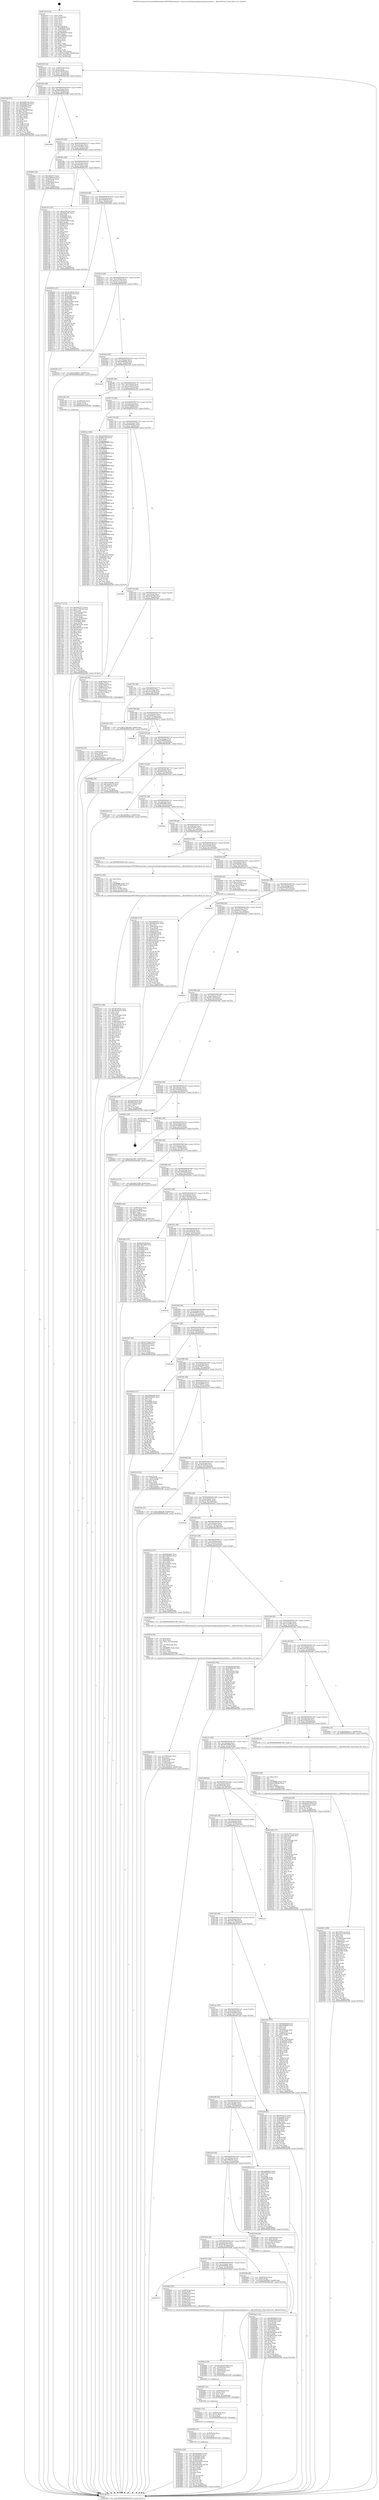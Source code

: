 digraph "0x4015c0" {
  label = "0x4015c0 (/mnt/c/Users/mathe/Desktop/tcc/POCII/binaries/extr_reactoswin32ssprintingbasespoolsvprinters.c__RpcSetPrinter_Final-ollvm.out::main(0))"
  labelloc = "t"
  node[shape=record]

  Entry [label="",width=0.3,height=0.3,shape=circle,fillcolor=black,style=filled]
  "0x401634" [label="{
     0x401634 [32]\l
     | [instrs]\l
     &nbsp;&nbsp;0x401634 \<+6\>: mov -0xb8(%rbp),%eax\l
     &nbsp;&nbsp;0x40163a \<+2\>: mov %eax,%ecx\l
     &nbsp;&nbsp;0x40163c \<+6\>: sub $0x9144d5ff,%ecx\l
     &nbsp;&nbsp;0x401642 \<+6\>: mov %eax,-0xcc(%rbp)\l
     &nbsp;&nbsp;0x401648 \<+6\>: mov %ecx,-0xd0(%rbp)\l
     &nbsp;&nbsp;0x40164e \<+6\>: je 00000000004023db \<main+0xe1b\>\l
  }"]
  "0x4023db" [label="{
     0x4023db [91]\l
     | [instrs]\l
     &nbsp;&nbsp;0x4023db \<+5\>: mov $0xd3091eaa,%eax\l
     &nbsp;&nbsp;0x4023e0 \<+5\>: mov $0x4506ee03,%ecx\l
     &nbsp;&nbsp;0x4023e5 \<+7\>: mov 0x405060,%edx\l
     &nbsp;&nbsp;0x4023ec \<+7\>: mov 0x405064,%esi\l
     &nbsp;&nbsp;0x4023f3 \<+2\>: mov %edx,%edi\l
     &nbsp;&nbsp;0x4023f5 \<+6\>: add $0x782c260f,%edi\l
     &nbsp;&nbsp;0x4023fb \<+3\>: sub $0x1,%edi\l
     &nbsp;&nbsp;0x4023fe \<+6\>: sub $0x782c260f,%edi\l
     &nbsp;&nbsp;0x402404 \<+3\>: imul %edi,%edx\l
     &nbsp;&nbsp;0x402407 \<+3\>: and $0x1,%edx\l
     &nbsp;&nbsp;0x40240a \<+3\>: cmp $0x0,%edx\l
     &nbsp;&nbsp;0x40240d \<+4\>: sete %r8b\l
     &nbsp;&nbsp;0x402411 \<+3\>: cmp $0xa,%esi\l
     &nbsp;&nbsp;0x402414 \<+4\>: setl %r9b\l
     &nbsp;&nbsp;0x402418 \<+3\>: mov %r8b,%r10b\l
     &nbsp;&nbsp;0x40241b \<+3\>: and %r9b,%r10b\l
     &nbsp;&nbsp;0x40241e \<+3\>: xor %r9b,%r8b\l
     &nbsp;&nbsp;0x402421 \<+3\>: or %r8b,%r10b\l
     &nbsp;&nbsp;0x402424 \<+4\>: test $0x1,%r10b\l
     &nbsp;&nbsp;0x402428 \<+3\>: cmovne %ecx,%eax\l
     &nbsp;&nbsp;0x40242b \<+6\>: mov %eax,-0xb8(%rbp)\l
     &nbsp;&nbsp;0x402431 \<+5\>: jmp 0000000000402c86 \<main+0x16c6\>\l
  }"]
  "0x401654" [label="{
     0x401654 [28]\l
     | [instrs]\l
     &nbsp;&nbsp;0x401654 \<+5\>: jmp 0000000000401659 \<main+0x99\>\l
     &nbsp;&nbsp;0x401659 \<+6\>: mov -0xcc(%rbp),%eax\l
     &nbsp;&nbsp;0x40165f \<+5\>: sub $0x995ed5a8,%eax\l
     &nbsp;&nbsp;0x401664 \<+6\>: mov %eax,-0xd4(%rbp)\l
     &nbsp;&nbsp;0x40166a \<+6\>: je 0000000000401d88 \<main+0x7c8\>\l
  }"]
  Exit [label="",width=0.3,height=0.3,shape=circle,fillcolor=black,style=filled,peripheries=2]
  "0x401d88" [label="{
     0x401d88\l
  }", style=dashed]
  "0x401670" [label="{
     0x401670 [28]\l
     | [instrs]\l
     &nbsp;&nbsp;0x401670 \<+5\>: jmp 0000000000401675 \<main+0xb5\>\l
     &nbsp;&nbsp;0x401675 \<+6\>: mov -0xcc(%rbp),%eax\l
     &nbsp;&nbsp;0x40167b \<+5\>: sub $0xa1b230e7,%eax\l
     &nbsp;&nbsp;0x401680 \<+6\>: mov %eax,-0xd8(%rbp)\l
     &nbsp;&nbsp;0x401686 \<+6\>: je 000000000040266e \<main+0x10ae\>\l
  }"]
  "0x40293a" [label="{
     0x40293a [100]\l
     | [instrs]\l
     &nbsp;&nbsp;0x40293a \<+5\>: mov $0xb994b9ea,%eax\l
     &nbsp;&nbsp;0x40293f \<+5\>: mov $0x3e4550ca,%esi\l
     &nbsp;&nbsp;0x402944 \<+8\>: mov 0x405060,%r8d\l
     &nbsp;&nbsp;0x40294c \<+8\>: mov 0x405064,%r9d\l
     &nbsp;&nbsp;0x402954 \<+3\>: mov %r8d,%r10d\l
     &nbsp;&nbsp;0x402957 \<+7\>: add $0x6293b905,%r10d\l
     &nbsp;&nbsp;0x40295e \<+4\>: sub $0x1,%r10d\l
     &nbsp;&nbsp;0x402962 \<+7\>: sub $0x6293b905,%r10d\l
     &nbsp;&nbsp;0x402969 \<+4\>: imul %r10d,%r8d\l
     &nbsp;&nbsp;0x40296d \<+4\>: and $0x1,%r8d\l
     &nbsp;&nbsp;0x402971 \<+4\>: cmp $0x0,%r8d\l
     &nbsp;&nbsp;0x402975 \<+4\>: sete %r11b\l
     &nbsp;&nbsp;0x402979 \<+4\>: cmp $0xa,%r9d\l
     &nbsp;&nbsp;0x40297d \<+3\>: setl %bl\l
     &nbsp;&nbsp;0x402980 \<+3\>: mov %r11b,%r14b\l
     &nbsp;&nbsp;0x402983 \<+3\>: and %bl,%r14b\l
     &nbsp;&nbsp;0x402986 \<+3\>: xor %bl,%r11b\l
     &nbsp;&nbsp;0x402989 \<+3\>: or %r11b,%r14b\l
     &nbsp;&nbsp;0x40298c \<+4\>: test $0x1,%r14b\l
     &nbsp;&nbsp;0x402990 \<+3\>: cmovne %esi,%eax\l
     &nbsp;&nbsp;0x402993 \<+6\>: mov %eax,-0xb8(%rbp)\l
     &nbsp;&nbsp;0x402999 \<+5\>: jmp 0000000000402c86 \<main+0x16c6\>\l
  }"]
  "0x40266e" [label="{
     0x40266e [36]\l
     | [instrs]\l
     &nbsp;&nbsp;0x40266e \<+5\>: mov $0x2f444f77,%eax\l
     &nbsp;&nbsp;0x402673 \<+5\>: mov $0xa798dc65,%ecx\l
     &nbsp;&nbsp;0x402678 \<+4\>: mov -0x48(%rbp),%rdx\l
     &nbsp;&nbsp;0x40267c \<+2\>: mov (%rdx),%esi\l
     &nbsp;&nbsp;0x40267e \<+4\>: mov -0x58(%rbp),%rdx\l
     &nbsp;&nbsp;0x402682 \<+2\>: cmp (%rdx),%esi\l
     &nbsp;&nbsp;0x402684 \<+3\>: cmovl %ecx,%eax\l
     &nbsp;&nbsp;0x402687 \<+6\>: mov %eax,-0xb8(%rbp)\l
     &nbsp;&nbsp;0x40268d \<+5\>: jmp 0000000000402c86 \<main+0x16c6\>\l
  }"]
  "0x40168c" [label="{
     0x40168c [28]\l
     | [instrs]\l
     &nbsp;&nbsp;0x40168c \<+5\>: jmp 0000000000401691 \<main+0xd1\>\l
     &nbsp;&nbsp;0x401691 \<+6\>: mov -0xcc(%rbp),%eax\l
     &nbsp;&nbsp;0x401697 \<+5\>: sub $0xa4bef4c2,%eax\l
     &nbsp;&nbsp;0x40169c \<+6\>: mov %eax,-0xdc(%rbp)\l
     &nbsp;&nbsp;0x4016a2 \<+6\>: je 0000000000402103 \<main+0xb43\>\l
  }"]
  "0x40292b" [label="{
     0x40292b [15]\l
     | [instrs]\l
     &nbsp;&nbsp;0x40292b \<+4\>: mov -0x50(%rbp),%rcx\l
     &nbsp;&nbsp;0x40292f \<+3\>: mov (%rcx),%rcx\l
     &nbsp;&nbsp;0x402932 \<+3\>: mov %rcx,%rdi\l
     &nbsp;&nbsp;0x402935 \<+5\>: call 0000000000401030 \<free@plt\>\l
     | [calls]\l
     &nbsp;&nbsp;0x401030 \{1\} (unknown)\l
  }"]
  "0x402103" [label="{
     0x402103 [147]\l
     | [instrs]\l
     &nbsp;&nbsp;0x402103 \<+5\>: mov $0x4d765120,%eax\l
     &nbsp;&nbsp;0x402108 \<+5\>: mov $0x48d0cfdc,%ecx\l
     &nbsp;&nbsp;0x40210d \<+2\>: mov $0x1,%dl\l
     &nbsp;&nbsp;0x40210f \<+7\>: mov 0x405060,%esi\l
     &nbsp;&nbsp;0x402116 \<+7\>: mov 0x405064,%edi\l
     &nbsp;&nbsp;0x40211d \<+3\>: mov %esi,%r8d\l
     &nbsp;&nbsp;0x402120 \<+7\>: add $0xf497e963,%r8d\l
     &nbsp;&nbsp;0x402127 \<+4\>: sub $0x1,%r8d\l
     &nbsp;&nbsp;0x40212b \<+7\>: sub $0xf497e963,%r8d\l
     &nbsp;&nbsp;0x402132 \<+4\>: imul %r8d,%esi\l
     &nbsp;&nbsp;0x402136 \<+3\>: and $0x1,%esi\l
     &nbsp;&nbsp;0x402139 \<+3\>: cmp $0x0,%esi\l
     &nbsp;&nbsp;0x40213c \<+4\>: sete %r9b\l
     &nbsp;&nbsp;0x402140 \<+3\>: cmp $0xa,%edi\l
     &nbsp;&nbsp;0x402143 \<+4\>: setl %r10b\l
     &nbsp;&nbsp;0x402147 \<+3\>: mov %r9b,%r11b\l
     &nbsp;&nbsp;0x40214a \<+4\>: xor $0xff,%r11b\l
     &nbsp;&nbsp;0x40214e \<+3\>: mov %r10b,%bl\l
     &nbsp;&nbsp;0x402151 \<+3\>: xor $0xff,%bl\l
     &nbsp;&nbsp;0x402154 \<+3\>: xor $0x0,%dl\l
     &nbsp;&nbsp;0x402157 \<+3\>: mov %r11b,%r14b\l
     &nbsp;&nbsp;0x40215a \<+4\>: and $0x0,%r14b\l
     &nbsp;&nbsp;0x40215e \<+3\>: and %dl,%r9b\l
     &nbsp;&nbsp;0x402161 \<+3\>: mov %bl,%r15b\l
     &nbsp;&nbsp;0x402164 \<+4\>: and $0x0,%r15b\l
     &nbsp;&nbsp;0x402168 \<+3\>: and %dl,%r10b\l
     &nbsp;&nbsp;0x40216b \<+3\>: or %r9b,%r14b\l
     &nbsp;&nbsp;0x40216e \<+3\>: or %r10b,%r15b\l
     &nbsp;&nbsp;0x402171 \<+3\>: xor %r15b,%r14b\l
     &nbsp;&nbsp;0x402174 \<+3\>: or %bl,%r11b\l
     &nbsp;&nbsp;0x402177 \<+4\>: xor $0xff,%r11b\l
     &nbsp;&nbsp;0x40217b \<+3\>: or $0x0,%dl\l
     &nbsp;&nbsp;0x40217e \<+3\>: and %dl,%r11b\l
     &nbsp;&nbsp;0x402181 \<+3\>: or %r11b,%r14b\l
     &nbsp;&nbsp;0x402184 \<+4\>: test $0x1,%r14b\l
     &nbsp;&nbsp;0x402188 \<+3\>: cmovne %ecx,%eax\l
     &nbsp;&nbsp;0x40218b \<+6\>: mov %eax,-0xb8(%rbp)\l
     &nbsp;&nbsp;0x402191 \<+5\>: jmp 0000000000402c86 \<main+0x16c6\>\l
  }"]
  "0x4016a8" [label="{
     0x4016a8 [28]\l
     | [instrs]\l
     &nbsp;&nbsp;0x4016a8 \<+5\>: jmp 00000000004016ad \<main+0xed\>\l
     &nbsp;&nbsp;0x4016ad \<+6\>: mov -0xcc(%rbp),%eax\l
     &nbsp;&nbsp;0x4016b3 \<+5\>: sub $0xa798dc65,%eax\l
     &nbsp;&nbsp;0x4016b8 \<+6\>: mov %eax,-0xe0(%rbp)\l
     &nbsp;&nbsp;0x4016be \<+6\>: je 0000000000402692 \<main+0x10d2\>\l
  }"]
  "0x40291c" [label="{
     0x40291c [15]\l
     | [instrs]\l
     &nbsp;&nbsp;0x40291c \<+4\>: mov -0x68(%rbp),%rcx\l
     &nbsp;&nbsp;0x402920 \<+3\>: mov (%rcx),%rcx\l
     &nbsp;&nbsp;0x402923 \<+3\>: mov %rcx,%rdi\l
     &nbsp;&nbsp;0x402926 \<+5\>: call 0000000000401030 \<free@plt\>\l
     | [calls]\l
     &nbsp;&nbsp;0x401030 \{1\} (unknown)\l
  }"]
  "0x402692" [label="{
     0x402692 [147]\l
     | [instrs]\l
     &nbsp;&nbsp;0x402692 \<+5\>: mov $0x39cd816c,%eax\l
     &nbsp;&nbsp;0x402697 \<+5\>: mov $0xf3a91018,%ecx\l
     &nbsp;&nbsp;0x40269c \<+2\>: mov $0x1,%dl\l
     &nbsp;&nbsp;0x40269e \<+7\>: mov 0x405060,%esi\l
     &nbsp;&nbsp;0x4026a5 \<+7\>: mov 0x405064,%edi\l
     &nbsp;&nbsp;0x4026ac \<+3\>: mov %esi,%r8d\l
     &nbsp;&nbsp;0x4026af \<+7\>: add $0x6cee19aa,%r8d\l
     &nbsp;&nbsp;0x4026b6 \<+4\>: sub $0x1,%r8d\l
     &nbsp;&nbsp;0x4026ba \<+7\>: sub $0x6cee19aa,%r8d\l
     &nbsp;&nbsp;0x4026c1 \<+4\>: imul %r8d,%esi\l
     &nbsp;&nbsp;0x4026c5 \<+3\>: and $0x1,%esi\l
     &nbsp;&nbsp;0x4026c8 \<+3\>: cmp $0x0,%esi\l
     &nbsp;&nbsp;0x4026cb \<+4\>: sete %r9b\l
     &nbsp;&nbsp;0x4026cf \<+3\>: cmp $0xa,%edi\l
     &nbsp;&nbsp;0x4026d2 \<+4\>: setl %r10b\l
     &nbsp;&nbsp;0x4026d6 \<+3\>: mov %r9b,%r11b\l
     &nbsp;&nbsp;0x4026d9 \<+4\>: xor $0xff,%r11b\l
     &nbsp;&nbsp;0x4026dd \<+3\>: mov %r10b,%bl\l
     &nbsp;&nbsp;0x4026e0 \<+3\>: xor $0xff,%bl\l
     &nbsp;&nbsp;0x4026e3 \<+3\>: xor $0x1,%dl\l
     &nbsp;&nbsp;0x4026e6 \<+3\>: mov %r11b,%r14b\l
     &nbsp;&nbsp;0x4026e9 \<+4\>: and $0xff,%r14b\l
     &nbsp;&nbsp;0x4026ed \<+3\>: and %dl,%r9b\l
     &nbsp;&nbsp;0x4026f0 \<+3\>: mov %bl,%r15b\l
     &nbsp;&nbsp;0x4026f3 \<+4\>: and $0xff,%r15b\l
     &nbsp;&nbsp;0x4026f7 \<+3\>: and %dl,%r10b\l
     &nbsp;&nbsp;0x4026fa \<+3\>: or %r9b,%r14b\l
     &nbsp;&nbsp;0x4026fd \<+3\>: or %r10b,%r15b\l
     &nbsp;&nbsp;0x402700 \<+3\>: xor %r15b,%r14b\l
     &nbsp;&nbsp;0x402703 \<+3\>: or %bl,%r11b\l
     &nbsp;&nbsp;0x402706 \<+4\>: xor $0xff,%r11b\l
     &nbsp;&nbsp;0x40270a \<+3\>: or $0x1,%dl\l
     &nbsp;&nbsp;0x40270d \<+3\>: and %dl,%r11b\l
     &nbsp;&nbsp;0x402710 \<+3\>: or %r11b,%r14b\l
     &nbsp;&nbsp;0x402713 \<+4\>: test $0x1,%r14b\l
     &nbsp;&nbsp;0x402717 \<+3\>: cmovne %ecx,%eax\l
     &nbsp;&nbsp;0x40271a \<+6\>: mov %eax,-0xb8(%rbp)\l
     &nbsp;&nbsp;0x402720 \<+5\>: jmp 0000000000402c86 \<main+0x16c6\>\l
  }"]
  "0x4016c4" [label="{
     0x4016c4 [28]\l
     | [instrs]\l
     &nbsp;&nbsp;0x4016c4 \<+5\>: jmp 00000000004016c9 \<main+0x109\>\l
     &nbsp;&nbsp;0x4016c9 \<+6\>: mov -0xcc(%rbp),%eax\l
     &nbsp;&nbsp;0x4016cf \<+5\>: sub $0xae5a1142,%eax\l
     &nbsp;&nbsp;0x4016d4 \<+6\>: mov %eax,-0xe4(%rbp)\l
     &nbsp;&nbsp;0x4016da \<+6\>: je 000000000040250c \<main+0xf4c\>\l
  }"]
  "0x402907" [label="{
     0x402907 [21]\l
     | [instrs]\l
     &nbsp;&nbsp;0x402907 \<+4\>: mov -0x80(%rbp),%rcx\l
     &nbsp;&nbsp;0x40290b \<+3\>: mov (%rcx),%rcx\l
     &nbsp;&nbsp;0x40290e \<+3\>: mov %rcx,%rdi\l
     &nbsp;&nbsp;0x402911 \<+6\>: mov %eax,-0x1a0(%rbp)\l
     &nbsp;&nbsp;0x402917 \<+5\>: call 0000000000401030 \<free@plt\>\l
     | [calls]\l
     &nbsp;&nbsp;0x401030 \{1\} (unknown)\l
  }"]
  "0x40250c" [label="{
     0x40250c [15]\l
     | [instrs]\l
     &nbsp;&nbsp;0x40250c \<+10\>: movl $0x352ff527,-0xb8(%rbp)\l
     &nbsp;&nbsp;0x402516 \<+5\>: jmp 0000000000402c86 \<main+0x16c6\>\l
  }"]
  "0x4016e0" [label="{
     0x4016e0 [28]\l
     | [instrs]\l
     &nbsp;&nbsp;0x4016e0 \<+5\>: jmp 00000000004016e5 \<main+0x125\>\l
     &nbsp;&nbsp;0x4016e5 \<+6\>: mov -0xcc(%rbp),%eax\l
     &nbsp;&nbsp;0x4016eb \<+5\>: sub $0xae8909dc,%eax\l
     &nbsp;&nbsp;0x4016f0 \<+6\>: mov %eax,-0xe8(%rbp)\l
     &nbsp;&nbsp;0x4016f6 \<+6\>: je 0000000000402ad4 \<main+0x1514\>\l
  }"]
  "0x4028ea" [label="{
     0x4028ea [29]\l
     | [instrs]\l
     &nbsp;&nbsp;0x4028ea \<+10\>: movabs $0x4030b6,%rdi\l
     &nbsp;&nbsp;0x4028f4 \<+4\>: mov -0x40(%rbp),%rcx\l
     &nbsp;&nbsp;0x4028f8 \<+2\>: mov %eax,(%rcx)\l
     &nbsp;&nbsp;0x4028fa \<+4\>: mov -0x40(%rbp),%rcx\l
     &nbsp;&nbsp;0x4028fe \<+2\>: mov (%rcx),%esi\l
     &nbsp;&nbsp;0x402900 \<+2\>: mov $0x0,%al\l
     &nbsp;&nbsp;0x402902 \<+5\>: call 0000000000401040 \<printf@plt\>\l
     | [calls]\l
     &nbsp;&nbsp;0x401040 \{1\} (unknown)\l
  }"]
  "0x402ad4" [label="{
     0x402ad4\l
  }", style=dashed]
  "0x4016fc" [label="{
     0x4016fc [28]\l
     | [instrs]\l
     &nbsp;&nbsp;0x4016fc \<+5\>: jmp 0000000000401701 \<main+0x141\>\l
     &nbsp;&nbsp;0x401701 \<+6\>: mov -0xcc(%rbp),%eax\l
     &nbsp;&nbsp;0x401707 \<+5\>: sub $0xaea04f19,%eax\l
     &nbsp;&nbsp;0x40170c \<+6\>: mov %eax,-0xec(%rbp)\l
     &nbsp;&nbsp;0x401712 \<+6\>: je 0000000000401e04 \<main+0x844\>\l
  }"]
  "0x401b78" [label="{
     0x401b78\l
  }", style=dashed]
  "0x401e04" [label="{
     0x401e04 [19]\l
     | [instrs]\l
     &nbsp;&nbsp;0x401e04 \<+7\>: mov -0xa8(%rbp),%rax\l
     &nbsp;&nbsp;0x401e0b \<+3\>: mov (%rax),%rax\l
     &nbsp;&nbsp;0x401e0e \<+4\>: mov 0x8(%rax),%rdi\l
     &nbsp;&nbsp;0x401e12 \<+5\>: call 0000000000401060 \<atoi@plt\>\l
     | [calls]\l
     &nbsp;&nbsp;0x401060 \{1\} (unknown)\l
  }"]
  "0x401718" [label="{
     0x401718 [28]\l
     | [instrs]\l
     &nbsp;&nbsp;0x401718 \<+5\>: jmp 000000000040171d \<main+0x15d\>\l
     &nbsp;&nbsp;0x40171d \<+6\>: mov -0xcc(%rbp),%eax\l
     &nbsp;&nbsp;0x401723 \<+5\>: sub $0xb4844a06,%eax\l
     &nbsp;&nbsp;0x401728 \<+6\>: mov %eax,-0xf0(%rbp)\l
     &nbsp;&nbsp;0x40172e \<+6\>: je 0000000000401bec \<main+0x62c\>\l
  }"]
  "0x4028bd" [label="{
     0x4028bd [45]\l
     | [instrs]\l
     &nbsp;&nbsp;0x4028bd \<+7\>: mov -0x98(%rbp),%rax\l
     &nbsp;&nbsp;0x4028c4 \<+2\>: mov (%rax),%edi\l
     &nbsp;&nbsp;0x4028c6 \<+4\>: mov -0x80(%rbp),%rax\l
     &nbsp;&nbsp;0x4028ca \<+3\>: mov (%rax),%rsi\l
     &nbsp;&nbsp;0x4028cd \<+4\>: mov -0x68(%rbp),%rax\l
     &nbsp;&nbsp;0x4028d1 \<+3\>: mov (%rax),%rdx\l
     &nbsp;&nbsp;0x4028d4 \<+4\>: mov -0x50(%rbp),%rax\l
     &nbsp;&nbsp;0x4028d8 \<+3\>: mov (%rax),%rcx\l
     &nbsp;&nbsp;0x4028db \<+7\>: mov -0x90(%rbp),%rax\l
     &nbsp;&nbsp;0x4028e2 \<+3\>: mov (%rax),%r8d\l
     &nbsp;&nbsp;0x4028e5 \<+5\>: call 00000000004015a0 \<_RpcSetPrinter\>\l
     | [calls]\l
     &nbsp;&nbsp;0x4015a0 \{1\} (/mnt/c/Users/mathe/Desktop/tcc/POCII/binaries/extr_reactoswin32ssprintingbasespoolsvprinters.c__RpcSetPrinter_Final-ollvm.out::_RpcSetPrinter)\l
  }"]
  "0x401bec" [label="{
     0x401bec [382]\l
     | [instrs]\l
     &nbsp;&nbsp;0x401bec \<+5\>: mov $0x2de4b4ef,%eax\l
     &nbsp;&nbsp;0x401bf1 \<+5\>: mov $0xf6a12bd,%ecx\l
     &nbsp;&nbsp;0x401bf6 \<+2\>: xor %edx,%edx\l
     &nbsp;&nbsp;0x401bf8 \<+3\>: mov %rsp,%rsi\l
     &nbsp;&nbsp;0x401bfb \<+4\>: add $0xfffffffffffffff0,%rsi\l
     &nbsp;&nbsp;0x401bff \<+3\>: mov %rsi,%rsp\l
     &nbsp;&nbsp;0x401c02 \<+7\>: mov %rsi,-0xb0(%rbp)\l
     &nbsp;&nbsp;0x401c09 \<+3\>: mov %rsp,%rsi\l
     &nbsp;&nbsp;0x401c0c \<+4\>: add $0xfffffffffffffff0,%rsi\l
     &nbsp;&nbsp;0x401c10 \<+3\>: mov %rsi,%rsp\l
     &nbsp;&nbsp;0x401c13 \<+3\>: mov %rsp,%rdi\l
     &nbsp;&nbsp;0x401c16 \<+4\>: add $0xfffffffffffffff0,%rdi\l
     &nbsp;&nbsp;0x401c1a \<+3\>: mov %rdi,%rsp\l
     &nbsp;&nbsp;0x401c1d \<+7\>: mov %rdi,-0xa8(%rbp)\l
     &nbsp;&nbsp;0x401c24 \<+3\>: mov %rsp,%rdi\l
     &nbsp;&nbsp;0x401c27 \<+4\>: add $0xfffffffffffffff0,%rdi\l
     &nbsp;&nbsp;0x401c2b \<+3\>: mov %rdi,%rsp\l
     &nbsp;&nbsp;0x401c2e \<+7\>: mov %rdi,-0xa0(%rbp)\l
     &nbsp;&nbsp;0x401c35 \<+3\>: mov %rsp,%rdi\l
     &nbsp;&nbsp;0x401c38 \<+4\>: add $0xfffffffffffffff0,%rdi\l
     &nbsp;&nbsp;0x401c3c \<+3\>: mov %rdi,%rsp\l
     &nbsp;&nbsp;0x401c3f \<+7\>: mov %rdi,-0x98(%rbp)\l
     &nbsp;&nbsp;0x401c46 \<+3\>: mov %rsp,%rdi\l
     &nbsp;&nbsp;0x401c49 \<+4\>: add $0xfffffffffffffff0,%rdi\l
     &nbsp;&nbsp;0x401c4d \<+3\>: mov %rdi,%rsp\l
     &nbsp;&nbsp;0x401c50 \<+7\>: mov %rdi,-0x90(%rbp)\l
     &nbsp;&nbsp;0x401c57 \<+3\>: mov %rsp,%rdi\l
     &nbsp;&nbsp;0x401c5a \<+4\>: add $0xfffffffffffffff0,%rdi\l
     &nbsp;&nbsp;0x401c5e \<+3\>: mov %rdi,%rsp\l
     &nbsp;&nbsp;0x401c61 \<+7\>: mov %rdi,-0x88(%rbp)\l
     &nbsp;&nbsp;0x401c68 \<+3\>: mov %rsp,%rdi\l
     &nbsp;&nbsp;0x401c6b \<+4\>: add $0xfffffffffffffff0,%rdi\l
     &nbsp;&nbsp;0x401c6f \<+3\>: mov %rdi,%rsp\l
     &nbsp;&nbsp;0x401c72 \<+4\>: mov %rdi,-0x80(%rbp)\l
     &nbsp;&nbsp;0x401c76 \<+3\>: mov %rsp,%rdi\l
     &nbsp;&nbsp;0x401c79 \<+4\>: add $0xfffffffffffffff0,%rdi\l
     &nbsp;&nbsp;0x401c7d \<+3\>: mov %rdi,%rsp\l
     &nbsp;&nbsp;0x401c80 \<+4\>: mov %rdi,-0x78(%rbp)\l
     &nbsp;&nbsp;0x401c84 \<+3\>: mov %rsp,%rdi\l
     &nbsp;&nbsp;0x401c87 \<+4\>: add $0xfffffffffffffff0,%rdi\l
     &nbsp;&nbsp;0x401c8b \<+3\>: mov %rdi,%rsp\l
     &nbsp;&nbsp;0x401c8e \<+4\>: mov %rdi,-0x70(%rbp)\l
     &nbsp;&nbsp;0x401c92 \<+3\>: mov %rsp,%rdi\l
     &nbsp;&nbsp;0x401c95 \<+4\>: add $0xfffffffffffffff0,%rdi\l
     &nbsp;&nbsp;0x401c99 \<+3\>: mov %rdi,%rsp\l
     &nbsp;&nbsp;0x401c9c \<+4\>: mov %rdi,-0x68(%rbp)\l
     &nbsp;&nbsp;0x401ca0 \<+3\>: mov %rsp,%rdi\l
     &nbsp;&nbsp;0x401ca3 \<+4\>: add $0xfffffffffffffff0,%rdi\l
     &nbsp;&nbsp;0x401ca7 \<+3\>: mov %rdi,%rsp\l
     &nbsp;&nbsp;0x401caa \<+4\>: mov %rdi,-0x60(%rbp)\l
     &nbsp;&nbsp;0x401cae \<+3\>: mov %rsp,%rdi\l
     &nbsp;&nbsp;0x401cb1 \<+4\>: add $0xfffffffffffffff0,%rdi\l
     &nbsp;&nbsp;0x401cb5 \<+3\>: mov %rdi,%rsp\l
     &nbsp;&nbsp;0x401cb8 \<+4\>: mov %rdi,-0x58(%rbp)\l
     &nbsp;&nbsp;0x401cbc \<+3\>: mov %rsp,%rdi\l
     &nbsp;&nbsp;0x401cbf \<+4\>: add $0xfffffffffffffff0,%rdi\l
     &nbsp;&nbsp;0x401cc3 \<+3\>: mov %rdi,%rsp\l
     &nbsp;&nbsp;0x401cc6 \<+4\>: mov %rdi,-0x50(%rbp)\l
     &nbsp;&nbsp;0x401cca \<+3\>: mov %rsp,%rdi\l
     &nbsp;&nbsp;0x401ccd \<+4\>: add $0xfffffffffffffff0,%rdi\l
     &nbsp;&nbsp;0x401cd1 \<+3\>: mov %rdi,%rsp\l
     &nbsp;&nbsp;0x401cd4 \<+4\>: mov %rdi,-0x48(%rbp)\l
     &nbsp;&nbsp;0x401cd8 \<+3\>: mov %rsp,%rdi\l
     &nbsp;&nbsp;0x401cdb \<+4\>: add $0xfffffffffffffff0,%rdi\l
     &nbsp;&nbsp;0x401cdf \<+3\>: mov %rdi,%rsp\l
     &nbsp;&nbsp;0x401ce2 \<+4\>: mov %rdi,-0x40(%rbp)\l
     &nbsp;&nbsp;0x401ce6 \<+7\>: mov -0xb0(%rbp),%rdi\l
     &nbsp;&nbsp;0x401ced \<+6\>: movl $0x0,(%rdi)\l
     &nbsp;&nbsp;0x401cf3 \<+7\>: mov -0xbc(%rbp),%r8d\l
     &nbsp;&nbsp;0x401cfa \<+3\>: mov %r8d,(%rsi)\l
     &nbsp;&nbsp;0x401cfd \<+7\>: mov -0xa8(%rbp),%rdi\l
     &nbsp;&nbsp;0x401d04 \<+7\>: mov -0xc8(%rbp),%r9\l
     &nbsp;&nbsp;0x401d0b \<+3\>: mov %r9,(%rdi)\l
     &nbsp;&nbsp;0x401d0e \<+3\>: cmpl $0x2,(%rsi)\l
     &nbsp;&nbsp;0x401d11 \<+4\>: setne %r10b\l
     &nbsp;&nbsp;0x401d15 \<+4\>: and $0x1,%r10b\l
     &nbsp;&nbsp;0x401d19 \<+4\>: mov %r10b,-0x31(%rbp)\l
     &nbsp;&nbsp;0x401d1d \<+8\>: mov 0x405060,%r11d\l
     &nbsp;&nbsp;0x401d25 \<+7\>: mov 0x405064,%ebx\l
     &nbsp;&nbsp;0x401d2c \<+3\>: sub $0x1,%edx\l
     &nbsp;&nbsp;0x401d2f \<+3\>: mov %r11d,%r14d\l
     &nbsp;&nbsp;0x401d32 \<+3\>: add %edx,%r14d\l
     &nbsp;&nbsp;0x401d35 \<+4\>: imul %r14d,%r11d\l
     &nbsp;&nbsp;0x401d39 \<+4\>: and $0x1,%r11d\l
     &nbsp;&nbsp;0x401d3d \<+4\>: cmp $0x0,%r11d\l
     &nbsp;&nbsp;0x401d41 \<+4\>: sete %r10b\l
     &nbsp;&nbsp;0x401d45 \<+3\>: cmp $0xa,%ebx\l
     &nbsp;&nbsp;0x401d48 \<+4\>: setl %r15b\l
     &nbsp;&nbsp;0x401d4c \<+3\>: mov %r10b,%r12b\l
     &nbsp;&nbsp;0x401d4f \<+3\>: and %r15b,%r12b\l
     &nbsp;&nbsp;0x401d52 \<+3\>: xor %r15b,%r10b\l
     &nbsp;&nbsp;0x401d55 \<+3\>: or %r10b,%r12b\l
     &nbsp;&nbsp;0x401d58 \<+4\>: test $0x1,%r12b\l
     &nbsp;&nbsp;0x401d5c \<+3\>: cmovne %ecx,%eax\l
     &nbsp;&nbsp;0x401d5f \<+6\>: mov %eax,-0xb8(%rbp)\l
     &nbsp;&nbsp;0x401d65 \<+5\>: jmp 0000000000402c86 \<main+0x16c6\>\l
  }"]
  "0x401734" [label="{
     0x401734 [28]\l
     | [instrs]\l
     &nbsp;&nbsp;0x401734 \<+5\>: jmp 0000000000401739 \<main+0x179\>\l
     &nbsp;&nbsp;0x401739 \<+6\>: mov -0xcc(%rbp),%eax\l
     &nbsp;&nbsp;0x40173f \<+5\>: sub $0xb994b9ea,%eax\l
     &nbsp;&nbsp;0x401744 \<+6\>: mov %eax,-0xf4(%rbp)\l
     &nbsp;&nbsp;0x40174a \<+6\>: je 0000000000402bff \<main+0x163f\>\l
  }"]
  "0x401b5c" [label="{
     0x401b5c [28]\l
     | [instrs]\l
     &nbsp;&nbsp;0x401b5c \<+5\>: jmp 0000000000401b61 \<main+0x5a1\>\l
     &nbsp;&nbsp;0x401b61 \<+6\>: mov -0xcc(%rbp),%eax\l
     &nbsp;&nbsp;0x401b67 \<+5\>: sub $0x6e8394dc,%eax\l
     &nbsp;&nbsp;0x401b6c \<+6\>: mov %eax,-0x18c(%rbp)\l
     &nbsp;&nbsp;0x401b72 \<+6\>: je 00000000004028bd \<main+0x12fd\>\l
  }"]
  "0x402bff" [label="{
     0x402bff\l
  }", style=dashed]
  "0x401750" [label="{
     0x401750 [28]\l
     | [instrs]\l
     &nbsp;&nbsp;0x401750 \<+5\>: jmp 0000000000401755 \<main+0x195\>\l
     &nbsp;&nbsp;0x401755 \<+6\>: mov -0xcc(%rbp),%eax\l
     &nbsp;&nbsp;0x40175b \<+5\>: sub $0xbd3b1529,%eax\l
     &nbsp;&nbsp;0x401760 \<+6\>: mov %eax,-0xf8(%rbp)\l
     &nbsp;&nbsp;0x401766 \<+6\>: je 0000000000401ef0 \<main+0x930\>\l
  }"]
  "0x4029d0" [label="{
     0x4029d0 [28]\l
     | [instrs]\l
     &nbsp;&nbsp;0x4029d0 \<+7\>: mov -0xb0(%rbp),%rax\l
     &nbsp;&nbsp;0x4029d7 \<+6\>: movl $0x0,(%rax)\l
     &nbsp;&nbsp;0x4029dd \<+10\>: movl $0x1b6e9dc9,-0xb8(%rbp)\l
     &nbsp;&nbsp;0x4029e7 \<+5\>: jmp 0000000000402c86 \<main+0x16c6\>\l
  }"]
  "0x401ef0" [label="{
     0x401ef0 [61]\l
     | [instrs]\l
     &nbsp;&nbsp;0x401ef0 \<+7\>: mov -0x98(%rbp),%rax\l
     &nbsp;&nbsp;0x401ef7 \<+6\>: movl $0x64,(%rax)\l
     &nbsp;&nbsp;0x401efd \<+7\>: mov -0x90(%rbp),%rax\l
     &nbsp;&nbsp;0x401f04 \<+6\>: movl $0x64,(%rax)\l
     &nbsp;&nbsp;0x401f0a \<+7\>: mov -0x88(%rbp),%rax\l
     &nbsp;&nbsp;0x401f11 \<+6\>: movl $0x1,(%rax)\l
     &nbsp;&nbsp;0x401f17 \<+7\>: mov -0x88(%rbp),%rax\l
     &nbsp;&nbsp;0x401f1e \<+3\>: movslq (%rax),%rax\l
     &nbsp;&nbsp;0x401f21 \<+4\>: shl $0x2,%rax\l
     &nbsp;&nbsp;0x401f25 \<+3\>: mov %rax,%rdi\l
     &nbsp;&nbsp;0x401f28 \<+5\>: call 0000000000401050 \<malloc@plt\>\l
     | [calls]\l
     &nbsp;&nbsp;0x401050 \{1\} (unknown)\l
  }"]
  "0x40176c" [label="{
     0x40176c [28]\l
     | [instrs]\l
     &nbsp;&nbsp;0x40176c \<+5\>: jmp 0000000000401771 \<main+0x1b1\>\l
     &nbsp;&nbsp;0x401771 \<+6\>: mov -0xcc(%rbp),%eax\l
     &nbsp;&nbsp;0x401777 \<+5\>: sub $0xcdccae48,%eax\l
     &nbsp;&nbsp;0x40177c \<+6\>: mov %eax,-0xfc(%rbp)\l
     &nbsp;&nbsp;0x401782 \<+6\>: je 0000000000402247 \<main+0xc87\>\l
  }"]
  "0x402752" [label="{
     0x402752 [169]\l
     | [instrs]\l
     &nbsp;&nbsp;0x402752 \<+5\>: mov $0x39cd816c,%ecx\l
     &nbsp;&nbsp;0x402757 \<+5\>: mov $0x36c8ad52,%edx\l
     &nbsp;&nbsp;0x40275c \<+3\>: mov $0x1,%sil\l
     &nbsp;&nbsp;0x40275f \<+2\>: xor %edi,%edi\l
     &nbsp;&nbsp;0x402761 \<+7\>: mov -0x19c(%rbp),%r8d\l
     &nbsp;&nbsp;0x402768 \<+4\>: imul %eax,%r8d\l
     &nbsp;&nbsp;0x40276c \<+4\>: mov -0x50(%rbp),%r9\l
     &nbsp;&nbsp;0x402770 \<+3\>: mov (%r9),%r9\l
     &nbsp;&nbsp;0x402773 \<+4\>: mov -0x48(%rbp),%r10\l
     &nbsp;&nbsp;0x402777 \<+3\>: movslq (%r10),%r10\l
     &nbsp;&nbsp;0x40277a \<+4\>: mov %r8d,(%r9,%r10,4)\l
     &nbsp;&nbsp;0x40277e \<+7\>: mov 0x405060,%eax\l
     &nbsp;&nbsp;0x402785 \<+8\>: mov 0x405064,%r8d\l
     &nbsp;&nbsp;0x40278d \<+3\>: sub $0x1,%edi\l
     &nbsp;&nbsp;0x402790 \<+3\>: mov %eax,%r11d\l
     &nbsp;&nbsp;0x402793 \<+3\>: add %edi,%r11d\l
     &nbsp;&nbsp;0x402796 \<+4\>: imul %r11d,%eax\l
     &nbsp;&nbsp;0x40279a \<+3\>: and $0x1,%eax\l
     &nbsp;&nbsp;0x40279d \<+3\>: cmp $0x0,%eax\l
     &nbsp;&nbsp;0x4027a0 \<+3\>: sete %bl\l
     &nbsp;&nbsp;0x4027a3 \<+4\>: cmp $0xa,%r8d\l
     &nbsp;&nbsp;0x4027a7 \<+4\>: setl %r14b\l
     &nbsp;&nbsp;0x4027ab \<+3\>: mov %bl,%r15b\l
     &nbsp;&nbsp;0x4027ae \<+4\>: xor $0xff,%r15b\l
     &nbsp;&nbsp;0x4027b2 \<+3\>: mov %r14b,%r12b\l
     &nbsp;&nbsp;0x4027b5 \<+4\>: xor $0xff,%r12b\l
     &nbsp;&nbsp;0x4027b9 \<+4\>: xor $0x1,%sil\l
     &nbsp;&nbsp;0x4027bd \<+3\>: mov %r15b,%r13b\l
     &nbsp;&nbsp;0x4027c0 \<+4\>: and $0xff,%r13b\l
     &nbsp;&nbsp;0x4027c4 \<+3\>: and %sil,%bl\l
     &nbsp;&nbsp;0x4027c7 \<+3\>: mov %r12b,%al\l
     &nbsp;&nbsp;0x4027ca \<+2\>: and $0xff,%al\l
     &nbsp;&nbsp;0x4027cc \<+3\>: and %sil,%r14b\l
     &nbsp;&nbsp;0x4027cf \<+3\>: or %bl,%r13b\l
     &nbsp;&nbsp;0x4027d2 \<+3\>: or %r14b,%al\l
     &nbsp;&nbsp;0x4027d5 \<+3\>: xor %al,%r13b\l
     &nbsp;&nbsp;0x4027d8 \<+3\>: or %r12b,%r15b\l
     &nbsp;&nbsp;0x4027db \<+4\>: xor $0xff,%r15b\l
     &nbsp;&nbsp;0x4027df \<+4\>: or $0x1,%sil\l
     &nbsp;&nbsp;0x4027e3 \<+3\>: and %sil,%r15b\l
     &nbsp;&nbsp;0x4027e6 \<+3\>: or %r15b,%r13b\l
     &nbsp;&nbsp;0x4027e9 \<+4\>: test $0x1,%r13b\l
     &nbsp;&nbsp;0x4027ed \<+3\>: cmovne %edx,%ecx\l
     &nbsp;&nbsp;0x4027f0 \<+6\>: mov %ecx,-0xb8(%rbp)\l
     &nbsp;&nbsp;0x4027f6 \<+5\>: jmp 0000000000402c86 \<main+0x16c6\>\l
  }"]
  "0x402247" [label="{
     0x402247 [15]\l
     | [instrs]\l
     &nbsp;&nbsp;0x402247 \<+10\>: movl $0x27d8c0b4,-0xb8(%rbp)\l
     &nbsp;&nbsp;0x402251 \<+5\>: jmp 0000000000402c86 \<main+0x16c6\>\l
  }"]
  "0x401788" [label="{
     0x401788 [28]\l
     | [instrs]\l
     &nbsp;&nbsp;0x401788 \<+5\>: jmp 000000000040178d \<main+0x1cd\>\l
     &nbsp;&nbsp;0x40178d \<+6\>: mov -0xcc(%rbp),%eax\l
     &nbsp;&nbsp;0x401793 \<+5\>: sub $0xd3091eaa,%eax\l
     &nbsp;&nbsp;0x401798 \<+6\>: mov %eax,-0x100(%rbp)\l
     &nbsp;&nbsp;0x40179e \<+6\>: je 0000000000402b11 \<main+0x1551\>\l
  }"]
  "0x40272a" [label="{
     0x40272a [40]\l
     | [instrs]\l
     &nbsp;&nbsp;0x40272a \<+5\>: mov $0x2,%ecx\l
     &nbsp;&nbsp;0x40272f \<+1\>: cltd\l
     &nbsp;&nbsp;0x402730 \<+2\>: idiv %ecx\l
     &nbsp;&nbsp;0x402732 \<+6\>: imul $0xfffffffe,%edx,%ecx\l
     &nbsp;&nbsp;0x402738 \<+6\>: sub $0x5e103f87,%ecx\l
     &nbsp;&nbsp;0x40273e \<+3\>: add $0x1,%ecx\l
     &nbsp;&nbsp;0x402741 \<+6\>: add $0x5e103f87,%ecx\l
     &nbsp;&nbsp;0x402747 \<+6\>: mov %ecx,-0x19c(%rbp)\l
     &nbsp;&nbsp;0x40274d \<+5\>: call 0000000000401160 \<next_i\>\l
     | [calls]\l
     &nbsp;&nbsp;0x401160 \{1\} (/mnt/c/Users/mathe/Desktop/tcc/POCII/binaries/extr_reactoswin32ssprintingbasespoolsvprinters.c__RpcSetPrinter_Final-ollvm.out::next_i)\l
  }"]
  "0x402b11" [label="{
     0x402b11\l
  }", style=dashed]
  "0x4017a4" [label="{
     0x4017a4 [28]\l
     | [instrs]\l
     &nbsp;&nbsp;0x4017a4 \<+5\>: jmp 00000000004017a9 \<main+0x1e9\>\l
     &nbsp;&nbsp;0x4017a9 \<+6\>: mov -0xcc(%rbp),%eax\l
     &nbsp;&nbsp;0x4017af \<+5\>: sub $0xd54f6f09,%eax\l
     &nbsp;&nbsp;0x4017b4 \<+6\>: mov %eax,-0x104(%rbp)\l
     &nbsp;&nbsp;0x4017ba \<+6\>: je 000000000040208a \<main+0xaca\>\l
  }"]
  "0x4025ed" [label="{
     0x4025ed [114]\l
     | [instrs]\l
     &nbsp;&nbsp;0x4025ed \<+5\>: mov $0xdf85db63,%ecx\l
     &nbsp;&nbsp;0x4025f2 \<+5\>: mov $0x20a0bfc8,%edx\l
     &nbsp;&nbsp;0x4025f7 \<+4\>: mov -0x50(%rbp),%rdi\l
     &nbsp;&nbsp;0x4025fb \<+3\>: mov %rax,(%rdi)\l
     &nbsp;&nbsp;0x4025fe \<+4\>: mov -0x48(%rbp),%rax\l
     &nbsp;&nbsp;0x402602 \<+6\>: movl $0x0,(%rax)\l
     &nbsp;&nbsp;0x402608 \<+7\>: mov 0x405060,%esi\l
     &nbsp;&nbsp;0x40260f \<+8\>: mov 0x405064,%r8d\l
     &nbsp;&nbsp;0x402617 \<+3\>: mov %esi,%r9d\l
     &nbsp;&nbsp;0x40261a \<+7\>: add $0x489343bc,%r9d\l
     &nbsp;&nbsp;0x402621 \<+4\>: sub $0x1,%r9d\l
     &nbsp;&nbsp;0x402625 \<+7\>: sub $0x489343bc,%r9d\l
     &nbsp;&nbsp;0x40262c \<+4\>: imul %r9d,%esi\l
     &nbsp;&nbsp;0x402630 \<+3\>: and $0x1,%esi\l
     &nbsp;&nbsp;0x402633 \<+3\>: cmp $0x0,%esi\l
     &nbsp;&nbsp;0x402636 \<+4\>: sete %r10b\l
     &nbsp;&nbsp;0x40263a \<+4\>: cmp $0xa,%r8d\l
     &nbsp;&nbsp;0x40263e \<+4\>: setl %r11b\l
     &nbsp;&nbsp;0x402642 \<+3\>: mov %r10b,%bl\l
     &nbsp;&nbsp;0x402645 \<+3\>: and %r11b,%bl\l
     &nbsp;&nbsp;0x402648 \<+3\>: xor %r11b,%r10b\l
     &nbsp;&nbsp;0x40264b \<+3\>: or %r10b,%bl\l
     &nbsp;&nbsp;0x40264e \<+3\>: test $0x1,%bl\l
     &nbsp;&nbsp;0x402651 \<+3\>: cmovne %edx,%ecx\l
     &nbsp;&nbsp;0x402654 \<+6\>: mov %ecx,-0xb8(%rbp)\l
     &nbsp;&nbsp;0x40265a \<+5\>: jmp 0000000000402c86 \<main+0x16c6\>\l
  }"]
  "0x40208a" [label="{
     0x40208a [30]\l
     | [instrs]\l
     &nbsp;&nbsp;0x40208a \<+5\>: mov $0x5e38c841,%eax\l
     &nbsp;&nbsp;0x40208f \<+5\>: mov $0x3cba5e7d,%ecx\l
     &nbsp;&nbsp;0x402094 \<+3\>: mov -0x29(%rbp),%dl\l
     &nbsp;&nbsp;0x402097 \<+3\>: test $0x1,%dl\l
     &nbsp;&nbsp;0x40209a \<+3\>: cmovne %ecx,%eax\l
     &nbsp;&nbsp;0x40209d \<+6\>: mov %eax,-0xb8(%rbp)\l
     &nbsp;&nbsp;0x4020a3 \<+5\>: jmp 0000000000402c86 \<main+0x16c6\>\l
  }"]
  "0x4017c0" [label="{
     0x4017c0 [28]\l
     | [instrs]\l
     &nbsp;&nbsp;0x4017c0 \<+5\>: jmp 00000000004017c5 \<main+0x205\>\l
     &nbsp;&nbsp;0x4017c5 \<+6\>: mov -0xcc(%rbp),%eax\l
     &nbsp;&nbsp;0x4017cb \<+5\>: sub $0xd99e3c01,%eax\l
     &nbsp;&nbsp;0x4017d0 \<+6\>: mov %eax,-0x108(%rbp)\l
     &nbsp;&nbsp;0x4017d6 \<+6\>: je 00000000004023a8 \<main+0xde8\>\l
  }"]
  "0x401b40" [label="{
     0x401b40 [28]\l
     | [instrs]\l
     &nbsp;&nbsp;0x401b40 \<+5\>: jmp 0000000000401b45 \<main+0x585\>\l
     &nbsp;&nbsp;0x401b45 \<+6\>: mov -0xcc(%rbp),%eax\l
     &nbsp;&nbsp;0x401b4b \<+5\>: sub $0x658be317,%eax\l
     &nbsp;&nbsp;0x401b50 \<+6\>: mov %eax,-0x188(%rbp)\l
     &nbsp;&nbsp;0x401b56 \<+6\>: je 00000000004029d0 \<main+0x1410\>\l
  }"]
  "0x4023a8" [label="{
     0x4023a8 [15]\l
     | [instrs]\l
     &nbsp;&nbsp;0x4023a8 \<+10\>: movl $0x2b49f0c3,-0xb8(%rbp)\l
     &nbsp;&nbsp;0x4023b2 \<+5\>: jmp 0000000000402c86 \<main+0x16c6\>\l
  }"]
  "0x4017dc" [label="{
     0x4017dc [28]\l
     | [instrs]\l
     &nbsp;&nbsp;0x4017dc \<+5\>: jmp 00000000004017e1 \<main+0x221\>\l
     &nbsp;&nbsp;0x4017e1 \<+6\>: mov -0xcc(%rbp),%eax\l
     &nbsp;&nbsp;0x4017e7 \<+5\>: sub $0xdf85db63,%eax\l
     &nbsp;&nbsp;0x4017ec \<+6\>: mov %eax,-0x10c(%rbp)\l
     &nbsp;&nbsp;0x4017f2 \<+6\>: je 0000000000402b6c \<main+0x15ac\>\l
  }"]
  "0x4025d0" [label="{
     0x4025d0 [29]\l
     | [instrs]\l
     &nbsp;&nbsp;0x4025d0 \<+4\>: mov -0x58(%rbp),%rax\l
     &nbsp;&nbsp;0x4025d4 \<+6\>: movl $0x1,(%rax)\l
     &nbsp;&nbsp;0x4025da \<+4\>: mov -0x58(%rbp),%rax\l
     &nbsp;&nbsp;0x4025de \<+3\>: movslq (%rax),%rax\l
     &nbsp;&nbsp;0x4025e1 \<+4\>: shl $0x2,%rax\l
     &nbsp;&nbsp;0x4025e5 \<+3\>: mov %rax,%rdi\l
     &nbsp;&nbsp;0x4025e8 \<+5\>: call 0000000000401050 \<malloc@plt\>\l
     | [calls]\l
     &nbsp;&nbsp;0x401050 \{1\} (unknown)\l
  }"]
  "0x402b6c" [label="{
     0x402b6c\l
  }", style=dashed]
  "0x4017f8" [label="{
     0x4017f8 [28]\l
     | [instrs]\l
     &nbsp;&nbsp;0x4017f8 \<+5\>: jmp 00000000004017fd \<main+0x23d\>\l
     &nbsp;&nbsp;0x4017fd \<+6\>: mov -0xcc(%rbp),%eax\l
     &nbsp;&nbsp;0x401803 \<+5\>: sub $0xe403277e,%eax\l
     &nbsp;&nbsp;0x401808 \<+6\>: mov %eax,-0x110(%rbp)\l
     &nbsp;&nbsp;0x40180e \<+6\>: je 0000000000402a49 \<main+0x1489\>\l
  }"]
  "0x402463" [label="{
     0x402463 [169]\l
     | [instrs]\l
     &nbsp;&nbsp;0x402463 \<+5\>: mov $0xd3091eaa,%ecx\l
     &nbsp;&nbsp;0x402468 \<+5\>: mov $0xae5a1142,%edx\l
     &nbsp;&nbsp;0x40246d \<+3\>: mov $0x1,%sil\l
     &nbsp;&nbsp;0x402470 \<+2\>: xor %edi,%edi\l
     &nbsp;&nbsp;0x402472 \<+7\>: mov -0x198(%rbp),%r8d\l
     &nbsp;&nbsp;0x402479 \<+4\>: imul %eax,%r8d\l
     &nbsp;&nbsp;0x40247d \<+4\>: mov -0x68(%rbp),%r9\l
     &nbsp;&nbsp;0x402481 \<+3\>: mov (%r9),%r9\l
     &nbsp;&nbsp;0x402484 \<+4\>: mov -0x60(%rbp),%r10\l
     &nbsp;&nbsp;0x402488 \<+3\>: movslq (%r10),%r10\l
     &nbsp;&nbsp;0x40248b \<+4\>: mov %r8d,(%r9,%r10,4)\l
     &nbsp;&nbsp;0x40248f \<+7\>: mov 0x405060,%eax\l
     &nbsp;&nbsp;0x402496 \<+8\>: mov 0x405064,%r8d\l
     &nbsp;&nbsp;0x40249e \<+3\>: sub $0x1,%edi\l
     &nbsp;&nbsp;0x4024a1 \<+3\>: mov %eax,%r11d\l
     &nbsp;&nbsp;0x4024a4 \<+3\>: add %edi,%r11d\l
     &nbsp;&nbsp;0x4024a7 \<+4\>: imul %r11d,%eax\l
     &nbsp;&nbsp;0x4024ab \<+3\>: and $0x1,%eax\l
     &nbsp;&nbsp;0x4024ae \<+3\>: cmp $0x0,%eax\l
     &nbsp;&nbsp;0x4024b1 \<+3\>: sete %bl\l
     &nbsp;&nbsp;0x4024b4 \<+4\>: cmp $0xa,%r8d\l
     &nbsp;&nbsp;0x4024b8 \<+4\>: setl %r14b\l
     &nbsp;&nbsp;0x4024bc \<+3\>: mov %bl,%r15b\l
     &nbsp;&nbsp;0x4024bf \<+4\>: xor $0xff,%r15b\l
     &nbsp;&nbsp;0x4024c3 \<+3\>: mov %r14b,%r12b\l
     &nbsp;&nbsp;0x4024c6 \<+4\>: xor $0xff,%r12b\l
     &nbsp;&nbsp;0x4024ca \<+4\>: xor $0x0,%sil\l
     &nbsp;&nbsp;0x4024ce \<+3\>: mov %r15b,%r13b\l
     &nbsp;&nbsp;0x4024d1 \<+4\>: and $0x0,%r13b\l
     &nbsp;&nbsp;0x4024d5 \<+3\>: and %sil,%bl\l
     &nbsp;&nbsp;0x4024d8 \<+3\>: mov %r12b,%al\l
     &nbsp;&nbsp;0x4024db \<+2\>: and $0x0,%al\l
     &nbsp;&nbsp;0x4024dd \<+3\>: and %sil,%r14b\l
     &nbsp;&nbsp;0x4024e0 \<+3\>: or %bl,%r13b\l
     &nbsp;&nbsp;0x4024e3 \<+3\>: or %r14b,%al\l
     &nbsp;&nbsp;0x4024e6 \<+3\>: xor %al,%r13b\l
     &nbsp;&nbsp;0x4024e9 \<+3\>: or %r12b,%r15b\l
     &nbsp;&nbsp;0x4024ec \<+4\>: xor $0xff,%r15b\l
     &nbsp;&nbsp;0x4024f0 \<+4\>: or $0x0,%sil\l
     &nbsp;&nbsp;0x4024f4 \<+3\>: and %sil,%r15b\l
     &nbsp;&nbsp;0x4024f7 \<+3\>: or %r15b,%r13b\l
     &nbsp;&nbsp;0x4024fa \<+4\>: test $0x1,%r13b\l
     &nbsp;&nbsp;0x4024fe \<+3\>: cmovne %edx,%ecx\l
     &nbsp;&nbsp;0x402501 \<+6\>: mov %ecx,-0xb8(%rbp)\l
     &nbsp;&nbsp;0x402507 \<+5\>: jmp 0000000000402c86 \<main+0x16c6\>\l
  }"]
  "0x402a49" [label="{
     0x402a49\l
  }", style=dashed]
  "0x401814" [label="{
     0x401814 [28]\l
     | [instrs]\l
     &nbsp;&nbsp;0x401814 \<+5\>: jmp 0000000000401819 \<main+0x259\>\l
     &nbsp;&nbsp;0x401819 \<+6\>: mov -0xcc(%rbp),%eax\l
     &nbsp;&nbsp;0x40181f \<+5\>: sub $0xf3a91018,%eax\l
     &nbsp;&nbsp;0x401824 \<+6\>: mov %eax,-0x114(%rbp)\l
     &nbsp;&nbsp;0x40182a \<+6\>: je 0000000000402725 \<main+0x1165\>\l
  }"]
  "0x40243b" [label="{
     0x40243b [40]\l
     | [instrs]\l
     &nbsp;&nbsp;0x40243b \<+5\>: mov $0x2,%ecx\l
     &nbsp;&nbsp;0x402440 \<+1\>: cltd\l
     &nbsp;&nbsp;0x402441 \<+2\>: idiv %ecx\l
     &nbsp;&nbsp;0x402443 \<+6\>: imul $0xfffffffe,%edx,%ecx\l
     &nbsp;&nbsp;0x402449 \<+6\>: sub $0xe14985be,%ecx\l
     &nbsp;&nbsp;0x40244f \<+3\>: add $0x1,%ecx\l
     &nbsp;&nbsp;0x402452 \<+6\>: add $0xe14985be,%ecx\l
     &nbsp;&nbsp;0x402458 \<+6\>: mov %ecx,-0x198(%rbp)\l
     &nbsp;&nbsp;0x40245e \<+5\>: call 0000000000401160 \<next_i\>\l
     | [calls]\l
     &nbsp;&nbsp;0x401160 \{1\} (/mnt/c/Users/mathe/Desktop/tcc/POCII/binaries/extr_reactoswin32ssprintingbasespoolsvprinters.c__RpcSetPrinter_Final-ollvm.out::next_i)\l
  }"]
  "0x402725" [label="{
     0x402725 [5]\l
     | [instrs]\l
     &nbsp;&nbsp;0x402725 \<+5\>: call 0000000000401160 \<next_i\>\l
     | [calls]\l
     &nbsp;&nbsp;0x401160 \{1\} (/mnt/c/Users/mathe/Desktop/tcc/POCII/binaries/extr_reactoswin32ssprintingbasespoolsvprinters.c__RpcSetPrinter_Final-ollvm.out::next_i)\l
  }"]
  "0x401830" [label="{
     0x401830 [28]\l
     | [instrs]\l
     &nbsp;&nbsp;0x401830 \<+5\>: jmp 0000000000401835 \<main+0x275\>\l
     &nbsp;&nbsp;0x401835 \<+6\>: mov -0xcc(%rbp),%eax\l
     &nbsp;&nbsp;0x40183b \<+5\>: sub $0xf7682912,%eax\l
     &nbsp;&nbsp;0x401840 \<+6\>: mov %eax,-0x118(%rbp)\l
     &nbsp;&nbsp;0x401846 \<+6\>: je 00000000004022df \<main+0xd1f\>\l
  }"]
  "0x4022fc" [label="{
     0x4022fc [172]\l
     | [instrs]\l
     &nbsp;&nbsp;0x4022fc \<+5\>: mov $0xae8909dc,%ecx\l
     &nbsp;&nbsp;0x402301 \<+5\>: mov $0xd99e3c01,%edx\l
     &nbsp;&nbsp;0x402306 \<+3\>: mov $0x1,%sil\l
     &nbsp;&nbsp;0x402309 \<+4\>: mov -0x68(%rbp),%rdi\l
     &nbsp;&nbsp;0x40230d \<+3\>: mov %rax,(%rdi)\l
     &nbsp;&nbsp;0x402310 \<+4\>: mov -0x60(%rbp),%rax\l
     &nbsp;&nbsp;0x402314 \<+6\>: movl $0x0,(%rax)\l
     &nbsp;&nbsp;0x40231a \<+8\>: mov 0x405060,%r8d\l
     &nbsp;&nbsp;0x402322 \<+8\>: mov 0x405064,%r9d\l
     &nbsp;&nbsp;0x40232a \<+3\>: mov %r8d,%r10d\l
     &nbsp;&nbsp;0x40232d \<+7\>: sub $0x45a42325,%r10d\l
     &nbsp;&nbsp;0x402334 \<+4\>: sub $0x1,%r10d\l
     &nbsp;&nbsp;0x402338 \<+7\>: add $0x45a42325,%r10d\l
     &nbsp;&nbsp;0x40233f \<+4\>: imul %r10d,%r8d\l
     &nbsp;&nbsp;0x402343 \<+4\>: and $0x1,%r8d\l
     &nbsp;&nbsp;0x402347 \<+4\>: cmp $0x0,%r8d\l
     &nbsp;&nbsp;0x40234b \<+4\>: sete %r11b\l
     &nbsp;&nbsp;0x40234f \<+4\>: cmp $0xa,%r9d\l
     &nbsp;&nbsp;0x402353 \<+3\>: setl %bl\l
     &nbsp;&nbsp;0x402356 \<+3\>: mov %r11b,%r14b\l
     &nbsp;&nbsp;0x402359 \<+4\>: xor $0xff,%r14b\l
     &nbsp;&nbsp;0x40235d \<+3\>: mov %bl,%r15b\l
     &nbsp;&nbsp;0x402360 \<+4\>: xor $0xff,%r15b\l
     &nbsp;&nbsp;0x402364 \<+4\>: xor $0x0,%sil\l
     &nbsp;&nbsp;0x402368 \<+3\>: mov %r14b,%r12b\l
     &nbsp;&nbsp;0x40236b \<+4\>: and $0x0,%r12b\l
     &nbsp;&nbsp;0x40236f \<+3\>: and %sil,%r11b\l
     &nbsp;&nbsp;0x402372 \<+3\>: mov %r15b,%r13b\l
     &nbsp;&nbsp;0x402375 \<+4\>: and $0x0,%r13b\l
     &nbsp;&nbsp;0x402379 \<+3\>: and %sil,%bl\l
     &nbsp;&nbsp;0x40237c \<+3\>: or %r11b,%r12b\l
     &nbsp;&nbsp;0x40237f \<+3\>: or %bl,%r13b\l
     &nbsp;&nbsp;0x402382 \<+3\>: xor %r13b,%r12b\l
     &nbsp;&nbsp;0x402385 \<+3\>: or %r15b,%r14b\l
     &nbsp;&nbsp;0x402388 \<+4\>: xor $0xff,%r14b\l
     &nbsp;&nbsp;0x40238c \<+4\>: or $0x0,%sil\l
     &nbsp;&nbsp;0x402390 \<+3\>: and %sil,%r14b\l
     &nbsp;&nbsp;0x402393 \<+3\>: or %r14b,%r12b\l
     &nbsp;&nbsp;0x402396 \<+4\>: test $0x1,%r12b\l
     &nbsp;&nbsp;0x40239a \<+3\>: cmovne %edx,%ecx\l
     &nbsp;&nbsp;0x40239d \<+6\>: mov %ecx,-0xb8(%rbp)\l
     &nbsp;&nbsp;0x4023a3 \<+5\>: jmp 0000000000402c86 \<main+0x16c6\>\l
  }"]
  "0x4022df" [label="{
     0x4022df [29]\l
     | [instrs]\l
     &nbsp;&nbsp;0x4022df \<+4\>: mov -0x70(%rbp),%rax\l
     &nbsp;&nbsp;0x4022e3 \<+6\>: movl $0x1,(%rax)\l
     &nbsp;&nbsp;0x4022e9 \<+4\>: mov -0x70(%rbp),%rax\l
     &nbsp;&nbsp;0x4022ed \<+3\>: movslq (%rax),%rax\l
     &nbsp;&nbsp;0x4022f0 \<+4\>: shl $0x2,%rax\l
     &nbsp;&nbsp;0x4022f4 \<+3\>: mov %rax,%rdi\l
     &nbsp;&nbsp;0x4022f7 \<+5\>: call 0000000000401050 \<malloc@plt\>\l
     | [calls]\l
     &nbsp;&nbsp;0x401050 \{1\} (unknown)\l
  }"]
  "0x40184c" [label="{
     0x40184c [28]\l
     | [instrs]\l
     &nbsp;&nbsp;0x40184c \<+5\>: jmp 0000000000401851 \<main+0x291\>\l
     &nbsp;&nbsp;0x401851 \<+6\>: mov -0xcc(%rbp),%eax\l
     &nbsp;&nbsp;0x401857 \<+5\>: sub $0xfbd9429f,%eax\l
     &nbsp;&nbsp;0x40185c \<+6\>: mov %eax,-0x11c(%rbp)\l
     &nbsp;&nbsp;0x401862 \<+6\>: je 0000000000402a82 \<main+0x14c2\>\l
  }"]
  "0x401b24" [label="{
     0x401b24 [28]\l
     | [instrs]\l
     &nbsp;&nbsp;0x401b24 \<+5\>: jmp 0000000000401b29 \<main+0x569\>\l
     &nbsp;&nbsp;0x401b29 \<+6\>: mov -0xcc(%rbp),%eax\l
     &nbsp;&nbsp;0x401b2f \<+5\>: sub $0x6380f3e7,%eax\l
     &nbsp;&nbsp;0x401b34 \<+6\>: mov %eax,-0x184(%rbp)\l
     &nbsp;&nbsp;0x401b3a \<+6\>: je 00000000004025d0 \<main+0x1010\>\l
  }"]
  "0x402a82" [label="{
     0x402a82\l
  }", style=dashed]
  "0x401868" [label="{
     0x401868 [28]\l
     | [instrs]\l
     &nbsp;&nbsp;0x401868 \<+5\>: jmp 000000000040186d \<main+0x2ad\>\l
     &nbsp;&nbsp;0x40186d \<+6\>: mov -0xcc(%rbp),%eax\l
     &nbsp;&nbsp;0x401873 \<+5\>: sub $0xb0aa1c,%eax\l
     &nbsp;&nbsp;0x401878 \<+6\>: mov %eax,-0x120(%rbp)\l
     &nbsp;&nbsp;0x40187e \<+6\>: je 00000000004029bc \<main+0x13fc\>\l
  }"]
  "0x402256" [label="{
     0x402256 [137]\l
     | [instrs]\l
     &nbsp;&nbsp;0x402256 \<+5\>: mov $0xae8909dc,%eax\l
     &nbsp;&nbsp;0x40225b \<+5\>: mov $0xf7682912,%ecx\l
     &nbsp;&nbsp;0x402260 \<+2\>: mov $0x1,%dl\l
     &nbsp;&nbsp;0x402262 \<+2\>: xor %esi,%esi\l
     &nbsp;&nbsp;0x402264 \<+7\>: mov 0x405060,%edi\l
     &nbsp;&nbsp;0x40226b \<+8\>: mov 0x405064,%r8d\l
     &nbsp;&nbsp;0x402273 \<+3\>: sub $0x1,%esi\l
     &nbsp;&nbsp;0x402276 \<+3\>: mov %edi,%r9d\l
     &nbsp;&nbsp;0x402279 \<+3\>: add %esi,%r9d\l
     &nbsp;&nbsp;0x40227c \<+4\>: imul %r9d,%edi\l
     &nbsp;&nbsp;0x402280 \<+3\>: and $0x1,%edi\l
     &nbsp;&nbsp;0x402283 \<+3\>: cmp $0x0,%edi\l
     &nbsp;&nbsp;0x402286 \<+4\>: sete %r10b\l
     &nbsp;&nbsp;0x40228a \<+4\>: cmp $0xa,%r8d\l
     &nbsp;&nbsp;0x40228e \<+4\>: setl %r11b\l
     &nbsp;&nbsp;0x402292 \<+3\>: mov %r10b,%bl\l
     &nbsp;&nbsp;0x402295 \<+3\>: xor $0xff,%bl\l
     &nbsp;&nbsp;0x402298 \<+3\>: mov %r11b,%r14b\l
     &nbsp;&nbsp;0x40229b \<+4\>: xor $0xff,%r14b\l
     &nbsp;&nbsp;0x40229f \<+3\>: xor $0x0,%dl\l
     &nbsp;&nbsp;0x4022a2 \<+3\>: mov %bl,%r15b\l
     &nbsp;&nbsp;0x4022a5 \<+4\>: and $0x0,%r15b\l
     &nbsp;&nbsp;0x4022a9 \<+3\>: and %dl,%r10b\l
     &nbsp;&nbsp;0x4022ac \<+3\>: mov %r14b,%r12b\l
     &nbsp;&nbsp;0x4022af \<+4\>: and $0x0,%r12b\l
     &nbsp;&nbsp;0x4022b3 \<+3\>: and %dl,%r11b\l
     &nbsp;&nbsp;0x4022b6 \<+3\>: or %r10b,%r15b\l
     &nbsp;&nbsp;0x4022b9 \<+3\>: or %r11b,%r12b\l
     &nbsp;&nbsp;0x4022bc \<+3\>: xor %r12b,%r15b\l
     &nbsp;&nbsp;0x4022bf \<+3\>: or %r14b,%bl\l
     &nbsp;&nbsp;0x4022c2 \<+3\>: xor $0xff,%bl\l
     &nbsp;&nbsp;0x4022c5 \<+3\>: or $0x0,%dl\l
     &nbsp;&nbsp;0x4022c8 \<+2\>: and %dl,%bl\l
     &nbsp;&nbsp;0x4022ca \<+3\>: or %bl,%r15b\l
     &nbsp;&nbsp;0x4022cd \<+4\>: test $0x1,%r15b\l
     &nbsp;&nbsp;0x4022d1 \<+3\>: cmovne %ecx,%eax\l
     &nbsp;&nbsp;0x4022d4 \<+6\>: mov %eax,-0xb8(%rbp)\l
     &nbsp;&nbsp;0x4022da \<+5\>: jmp 0000000000402c86 \<main+0x16c6\>\l
  }"]
  "0x4029bc" [label="{
     0x4029bc\l
  }", style=dashed]
  "0x401884" [label="{
     0x401884 [28]\l
     | [instrs]\l
     &nbsp;&nbsp;0x401884 \<+5\>: jmp 0000000000401889 \<main+0x2c9\>\l
     &nbsp;&nbsp;0x401889 \<+6\>: mov -0xcc(%rbp),%eax\l
     &nbsp;&nbsp;0x40188f \<+5\>: sub $0xf6a12bd,%eax\l
     &nbsp;&nbsp;0x401894 \<+6\>: mov %eax,-0x124(%rbp)\l
     &nbsp;&nbsp;0x40189a \<+6\>: je 0000000000401d6a \<main+0x7aa\>\l
  }"]
  "0x4020d9" [label="{
     0x4020d9 [42]\l
     | [instrs]\l
     &nbsp;&nbsp;0x4020d9 \<+6\>: mov -0x194(%rbp),%ecx\l
     &nbsp;&nbsp;0x4020df \<+3\>: imul %eax,%ecx\l
     &nbsp;&nbsp;0x4020e2 \<+4\>: mov -0x80(%rbp),%rdi\l
     &nbsp;&nbsp;0x4020e6 \<+3\>: mov (%rdi),%rdi\l
     &nbsp;&nbsp;0x4020e9 \<+4\>: mov -0x78(%rbp),%r8\l
     &nbsp;&nbsp;0x4020ed \<+3\>: movslq (%r8),%r8\l
     &nbsp;&nbsp;0x4020f0 \<+4\>: mov %ecx,(%rdi,%r8,4)\l
     &nbsp;&nbsp;0x4020f4 \<+10\>: movl $0xa4bef4c2,-0xb8(%rbp)\l
     &nbsp;&nbsp;0x4020fe \<+5\>: jmp 0000000000402c86 \<main+0x16c6\>\l
  }"]
  "0x401d6a" [label="{
     0x401d6a [30]\l
     | [instrs]\l
     &nbsp;&nbsp;0x401d6a \<+5\>: mov $0x5a4e4abd,%eax\l
     &nbsp;&nbsp;0x401d6f \<+5\>: mov $0x995ed5a8,%ecx\l
     &nbsp;&nbsp;0x401d74 \<+3\>: mov -0x31(%rbp),%dl\l
     &nbsp;&nbsp;0x401d77 \<+3\>: test $0x1,%dl\l
     &nbsp;&nbsp;0x401d7a \<+3\>: cmovne %ecx,%eax\l
     &nbsp;&nbsp;0x401d7d \<+6\>: mov %eax,-0xb8(%rbp)\l
     &nbsp;&nbsp;0x401d83 \<+5\>: jmp 0000000000402c86 \<main+0x16c6\>\l
  }"]
  "0x4018a0" [label="{
     0x4018a0 [28]\l
     | [instrs]\l
     &nbsp;&nbsp;0x4018a0 \<+5\>: jmp 00000000004018a5 \<main+0x2e5\>\l
     &nbsp;&nbsp;0x4018a5 \<+6\>: mov -0xcc(%rbp),%eax\l
     &nbsp;&nbsp;0x4018ab \<+5\>: sub $0x1b6e9dc9,%eax\l
     &nbsp;&nbsp;0x4018b0 \<+6\>: mov %eax,-0x128(%rbp)\l
     &nbsp;&nbsp;0x4018b6 \<+6\>: je 00000000004029ec \<main+0x142c\>\l
  }"]
  "0x4020ad" [label="{
     0x4020ad [44]\l
     | [instrs]\l
     &nbsp;&nbsp;0x4020ad \<+2\>: xor %ecx,%ecx\l
     &nbsp;&nbsp;0x4020af \<+5\>: mov $0x2,%edx\l
     &nbsp;&nbsp;0x4020b4 \<+6\>: mov %edx,-0x190(%rbp)\l
     &nbsp;&nbsp;0x4020ba \<+1\>: cltd\l
     &nbsp;&nbsp;0x4020bb \<+6\>: mov -0x190(%rbp),%esi\l
     &nbsp;&nbsp;0x4020c1 \<+2\>: idiv %esi\l
     &nbsp;&nbsp;0x4020c3 \<+6\>: imul $0xfffffffe,%edx,%edx\l
     &nbsp;&nbsp;0x4020c9 \<+3\>: sub $0x1,%ecx\l
     &nbsp;&nbsp;0x4020cc \<+2\>: sub %ecx,%edx\l
     &nbsp;&nbsp;0x4020ce \<+6\>: mov %edx,-0x194(%rbp)\l
     &nbsp;&nbsp;0x4020d4 \<+5\>: call 0000000000401160 \<next_i\>\l
     | [calls]\l
     &nbsp;&nbsp;0x401160 \{1\} (/mnt/c/Users/mathe/Desktop/tcc/POCII/binaries/extr_reactoswin32ssprintingbasespoolsvprinters.c__RpcSetPrinter_Final-ollvm.out::next_i)\l
  }"]
  "0x4029ec" [label="{
     0x4029ec [24]\l
     | [instrs]\l
     &nbsp;&nbsp;0x4029ec \<+7\>: mov -0xb0(%rbp),%rax\l
     &nbsp;&nbsp;0x4029f3 \<+2\>: mov (%rax),%eax\l
     &nbsp;&nbsp;0x4029f5 \<+4\>: lea -0x28(%rbp),%rsp\l
     &nbsp;&nbsp;0x4029f9 \<+1\>: pop %rbx\l
     &nbsp;&nbsp;0x4029fa \<+2\>: pop %r12\l
     &nbsp;&nbsp;0x4029fc \<+2\>: pop %r13\l
     &nbsp;&nbsp;0x4029fe \<+2\>: pop %r14\l
     &nbsp;&nbsp;0x402a00 \<+2\>: pop %r15\l
     &nbsp;&nbsp;0x402a02 \<+1\>: pop %rbp\l
     &nbsp;&nbsp;0x402a03 \<+1\>: ret\l
  }"]
  "0x4018bc" [label="{
     0x4018bc [28]\l
     | [instrs]\l
     &nbsp;&nbsp;0x4018bc \<+5\>: jmp 00000000004018c1 \<main+0x301\>\l
     &nbsp;&nbsp;0x4018c1 \<+6\>: mov -0xcc(%rbp),%eax\l
     &nbsp;&nbsp;0x4018c7 \<+5\>: sub $0x20a0bfc8,%eax\l
     &nbsp;&nbsp;0x4018cc \<+6\>: mov %eax,-0x12c(%rbp)\l
     &nbsp;&nbsp;0x4018d2 \<+6\>: je 000000000040265f \<main+0x109f\>\l
  }"]
  "0x401f2d" [label="{
     0x401f2d [32]\l
     | [instrs]\l
     &nbsp;&nbsp;0x401f2d \<+4\>: mov -0x80(%rbp),%rdi\l
     &nbsp;&nbsp;0x401f31 \<+3\>: mov %rax,(%rdi)\l
     &nbsp;&nbsp;0x401f34 \<+4\>: mov -0x78(%rbp),%rax\l
     &nbsp;&nbsp;0x401f38 \<+6\>: movl $0x0,(%rax)\l
     &nbsp;&nbsp;0x401f3e \<+10\>: movl $0x27d8c0b4,-0xb8(%rbp)\l
     &nbsp;&nbsp;0x401f48 \<+5\>: jmp 0000000000402c86 \<main+0x16c6\>\l
  }"]
  "0x40265f" [label="{
     0x40265f [15]\l
     | [instrs]\l
     &nbsp;&nbsp;0x40265f \<+10\>: movl $0xa1b230e7,-0xb8(%rbp)\l
     &nbsp;&nbsp;0x402669 \<+5\>: jmp 0000000000402c86 \<main+0x16c6\>\l
  }"]
  "0x4018d8" [label="{
     0x4018d8 [28]\l
     | [instrs]\l
     &nbsp;&nbsp;0x4018d8 \<+5\>: jmp 00000000004018dd \<main+0x31d\>\l
     &nbsp;&nbsp;0x4018dd \<+6\>: mov -0xcc(%rbp),%eax\l
     &nbsp;&nbsp;0x4018e3 \<+5\>: sub $0x21789e58,%eax\l
     &nbsp;&nbsp;0x4018e8 \<+6\>: mov %eax,-0x130(%rbp)\l
     &nbsp;&nbsp;0x4018ee \<+6\>: je 0000000000401ec3 \<main+0x903\>\l
  }"]
  "0x401e17" [label="{
     0x401e17 [172]\l
     | [instrs]\l
     &nbsp;&nbsp;0x401e17 \<+5\>: mov $0xe403277e,%ecx\l
     &nbsp;&nbsp;0x401e1c \<+5\>: mov $0x21789e58,%edx\l
     &nbsp;&nbsp;0x401e21 \<+3\>: mov $0x1,%sil\l
     &nbsp;&nbsp;0x401e24 \<+7\>: mov -0xa0(%rbp),%rdi\l
     &nbsp;&nbsp;0x401e2b \<+2\>: mov %eax,(%rdi)\l
     &nbsp;&nbsp;0x401e2d \<+7\>: mov -0xa0(%rbp),%rdi\l
     &nbsp;&nbsp;0x401e34 \<+2\>: mov (%rdi),%eax\l
     &nbsp;&nbsp;0x401e36 \<+3\>: mov %eax,-0x30(%rbp)\l
     &nbsp;&nbsp;0x401e39 \<+7\>: mov 0x405060,%eax\l
     &nbsp;&nbsp;0x401e40 \<+8\>: mov 0x405064,%r8d\l
     &nbsp;&nbsp;0x401e48 \<+3\>: mov %eax,%r9d\l
     &nbsp;&nbsp;0x401e4b \<+7\>: sub $0x3987b5a4,%r9d\l
     &nbsp;&nbsp;0x401e52 \<+4\>: sub $0x1,%r9d\l
     &nbsp;&nbsp;0x401e56 \<+7\>: add $0x3987b5a4,%r9d\l
     &nbsp;&nbsp;0x401e5d \<+4\>: imul %r9d,%eax\l
     &nbsp;&nbsp;0x401e61 \<+3\>: and $0x1,%eax\l
     &nbsp;&nbsp;0x401e64 \<+3\>: cmp $0x0,%eax\l
     &nbsp;&nbsp;0x401e67 \<+4\>: sete %r10b\l
     &nbsp;&nbsp;0x401e6b \<+4\>: cmp $0xa,%r8d\l
     &nbsp;&nbsp;0x401e6f \<+4\>: setl %r11b\l
     &nbsp;&nbsp;0x401e73 \<+3\>: mov %r10b,%bl\l
     &nbsp;&nbsp;0x401e76 \<+3\>: xor $0xff,%bl\l
     &nbsp;&nbsp;0x401e79 \<+3\>: mov %r11b,%r14b\l
     &nbsp;&nbsp;0x401e7c \<+4\>: xor $0xff,%r14b\l
     &nbsp;&nbsp;0x401e80 \<+4\>: xor $0x0,%sil\l
     &nbsp;&nbsp;0x401e84 \<+3\>: mov %bl,%r15b\l
     &nbsp;&nbsp;0x401e87 \<+4\>: and $0x0,%r15b\l
     &nbsp;&nbsp;0x401e8b \<+3\>: and %sil,%r10b\l
     &nbsp;&nbsp;0x401e8e \<+3\>: mov %r14b,%r12b\l
     &nbsp;&nbsp;0x401e91 \<+4\>: and $0x0,%r12b\l
     &nbsp;&nbsp;0x401e95 \<+3\>: and %sil,%r11b\l
     &nbsp;&nbsp;0x401e98 \<+3\>: or %r10b,%r15b\l
     &nbsp;&nbsp;0x401e9b \<+3\>: or %r11b,%r12b\l
     &nbsp;&nbsp;0x401e9e \<+3\>: xor %r12b,%r15b\l
     &nbsp;&nbsp;0x401ea1 \<+3\>: or %r14b,%bl\l
     &nbsp;&nbsp;0x401ea4 \<+3\>: xor $0xff,%bl\l
     &nbsp;&nbsp;0x401ea7 \<+4\>: or $0x0,%sil\l
     &nbsp;&nbsp;0x401eab \<+3\>: and %sil,%bl\l
     &nbsp;&nbsp;0x401eae \<+3\>: or %bl,%r15b\l
     &nbsp;&nbsp;0x401eb1 \<+4\>: test $0x1,%r15b\l
     &nbsp;&nbsp;0x401eb5 \<+3\>: cmovne %edx,%ecx\l
     &nbsp;&nbsp;0x401eb8 \<+6\>: mov %ecx,-0xb8(%rbp)\l
     &nbsp;&nbsp;0x401ebe \<+5\>: jmp 0000000000402c86 \<main+0x16c6\>\l
  }"]
  "0x401ec3" [label="{
     0x401ec3 [15]\l
     | [instrs]\l
     &nbsp;&nbsp;0x401ec3 \<+10\>: movl $0x48474508,-0xb8(%rbp)\l
     &nbsp;&nbsp;0x401ecd \<+5\>: jmp 0000000000402c86 \<main+0x16c6\>\l
  }"]
  "0x4018f4" [label="{
     0x4018f4 [28]\l
     | [instrs]\l
     &nbsp;&nbsp;0x4018f4 \<+5\>: jmp 00000000004018f9 \<main+0x339\>\l
     &nbsp;&nbsp;0x4018f9 \<+6\>: mov -0xcc(%rbp),%eax\l
     &nbsp;&nbsp;0x4018ff \<+5\>: sub $0x23bfdad9,%eax\l
     &nbsp;&nbsp;0x401904 \<+6\>: mov %eax,-0x134(%rbp)\l
     &nbsp;&nbsp;0x40190a \<+6\>: je 000000000040280a \<main+0x124a\>\l
  }"]
  "0x401b08" [label="{
     0x401b08 [28]\l
     | [instrs]\l
     &nbsp;&nbsp;0x401b08 \<+5\>: jmp 0000000000401b0d \<main+0x54d\>\l
     &nbsp;&nbsp;0x401b0d \<+6\>: mov -0xcc(%rbp),%eax\l
     &nbsp;&nbsp;0x401b13 \<+5\>: sub $0x5e38c841,%eax\l
     &nbsp;&nbsp;0x401b18 \<+6\>: mov %eax,-0x180(%rbp)\l
     &nbsp;&nbsp;0x401b1e \<+6\>: je 0000000000402256 \<main+0xc96\>\l
  }"]
  "0x40280a" [label="{
     0x40280a [42]\l
     | [instrs]\l
     &nbsp;&nbsp;0x40280a \<+4\>: mov -0x48(%rbp),%rax\l
     &nbsp;&nbsp;0x40280e \<+2\>: mov (%rax),%ecx\l
     &nbsp;&nbsp;0x402810 \<+6\>: add $0xca7f88c8,%ecx\l
     &nbsp;&nbsp;0x402816 \<+3\>: add $0x1,%ecx\l
     &nbsp;&nbsp;0x402819 \<+6\>: sub $0xca7f88c8,%ecx\l
     &nbsp;&nbsp;0x40281f \<+4\>: mov -0x48(%rbp),%rax\l
     &nbsp;&nbsp;0x402823 \<+2\>: mov %ecx,(%rax)\l
     &nbsp;&nbsp;0x402825 \<+10\>: movl $0xa1b230e7,-0xb8(%rbp)\l
     &nbsp;&nbsp;0x40282f \<+5\>: jmp 0000000000402c86 \<main+0x16c6\>\l
  }"]
  "0x401910" [label="{
     0x401910 [28]\l
     | [instrs]\l
     &nbsp;&nbsp;0x401910 \<+5\>: jmp 0000000000401915 \<main+0x355\>\l
     &nbsp;&nbsp;0x401915 \<+6\>: mov -0xcc(%rbp),%eax\l
     &nbsp;&nbsp;0x40191b \<+5\>: sub $0x27d8c0b4,%eax\l
     &nbsp;&nbsp;0x401920 \<+6\>: mov %eax,-0x138(%rbp)\l
     &nbsp;&nbsp;0x401926 \<+6\>: je 0000000000401f4d \<main+0x98d\>\l
  }"]
  "0x401da9" [label="{
     0x401da9 [91]\l
     | [instrs]\l
     &nbsp;&nbsp;0x401da9 \<+5\>: mov $0xe403277e,%eax\l
     &nbsp;&nbsp;0x401dae \<+5\>: mov $0xaea04f19,%ecx\l
     &nbsp;&nbsp;0x401db3 \<+7\>: mov 0x405060,%edx\l
     &nbsp;&nbsp;0x401dba \<+7\>: mov 0x405064,%esi\l
     &nbsp;&nbsp;0x401dc1 \<+2\>: mov %edx,%edi\l
     &nbsp;&nbsp;0x401dc3 \<+6\>: sub $0x983abb61,%edi\l
     &nbsp;&nbsp;0x401dc9 \<+3\>: sub $0x1,%edi\l
     &nbsp;&nbsp;0x401dcc \<+6\>: add $0x983abb61,%edi\l
     &nbsp;&nbsp;0x401dd2 \<+3\>: imul %edi,%edx\l
     &nbsp;&nbsp;0x401dd5 \<+3\>: and $0x1,%edx\l
     &nbsp;&nbsp;0x401dd8 \<+3\>: cmp $0x0,%edx\l
     &nbsp;&nbsp;0x401ddb \<+4\>: sete %r8b\l
     &nbsp;&nbsp;0x401ddf \<+3\>: cmp $0xa,%esi\l
     &nbsp;&nbsp;0x401de2 \<+4\>: setl %r9b\l
     &nbsp;&nbsp;0x401de6 \<+3\>: mov %r8b,%r10b\l
     &nbsp;&nbsp;0x401de9 \<+3\>: and %r9b,%r10b\l
     &nbsp;&nbsp;0x401dec \<+3\>: xor %r9b,%r8b\l
     &nbsp;&nbsp;0x401def \<+3\>: or %r8b,%r10b\l
     &nbsp;&nbsp;0x401df2 \<+4\>: test $0x1,%r10b\l
     &nbsp;&nbsp;0x401df6 \<+3\>: cmovne %ecx,%eax\l
     &nbsp;&nbsp;0x401df9 \<+6\>: mov %eax,-0xb8(%rbp)\l
     &nbsp;&nbsp;0x401dff \<+5\>: jmp 0000000000402c86 \<main+0x16c6\>\l
  }"]
  "0x401f4d" [label="{
     0x401f4d [147]\l
     | [instrs]\l
     &nbsp;&nbsp;0x401f4d \<+5\>: mov $0xfbd9429f,%eax\l
     &nbsp;&nbsp;0x401f52 \<+5\>: mov $0x53811964,%ecx\l
     &nbsp;&nbsp;0x401f57 \<+2\>: mov $0x1,%dl\l
     &nbsp;&nbsp;0x401f59 \<+7\>: mov 0x405060,%esi\l
     &nbsp;&nbsp;0x401f60 \<+7\>: mov 0x405064,%edi\l
     &nbsp;&nbsp;0x401f67 \<+3\>: mov %esi,%r8d\l
     &nbsp;&nbsp;0x401f6a \<+7\>: add $0x43d66c30,%r8d\l
     &nbsp;&nbsp;0x401f71 \<+4\>: sub $0x1,%r8d\l
     &nbsp;&nbsp;0x401f75 \<+7\>: sub $0x43d66c30,%r8d\l
     &nbsp;&nbsp;0x401f7c \<+4\>: imul %r8d,%esi\l
     &nbsp;&nbsp;0x401f80 \<+3\>: and $0x1,%esi\l
     &nbsp;&nbsp;0x401f83 \<+3\>: cmp $0x0,%esi\l
     &nbsp;&nbsp;0x401f86 \<+4\>: sete %r9b\l
     &nbsp;&nbsp;0x401f8a \<+3\>: cmp $0xa,%edi\l
     &nbsp;&nbsp;0x401f8d \<+4\>: setl %r10b\l
     &nbsp;&nbsp;0x401f91 \<+3\>: mov %r9b,%r11b\l
     &nbsp;&nbsp;0x401f94 \<+4\>: xor $0xff,%r11b\l
     &nbsp;&nbsp;0x401f98 \<+3\>: mov %r10b,%bl\l
     &nbsp;&nbsp;0x401f9b \<+3\>: xor $0xff,%bl\l
     &nbsp;&nbsp;0x401f9e \<+3\>: xor $0x1,%dl\l
     &nbsp;&nbsp;0x401fa1 \<+3\>: mov %r11b,%r14b\l
     &nbsp;&nbsp;0x401fa4 \<+4\>: and $0xff,%r14b\l
     &nbsp;&nbsp;0x401fa8 \<+3\>: and %dl,%r9b\l
     &nbsp;&nbsp;0x401fab \<+3\>: mov %bl,%r15b\l
     &nbsp;&nbsp;0x401fae \<+4\>: and $0xff,%r15b\l
     &nbsp;&nbsp;0x401fb2 \<+3\>: and %dl,%r10b\l
     &nbsp;&nbsp;0x401fb5 \<+3\>: or %r9b,%r14b\l
     &nbsp;&nbsp;0x401fb8 \<+3\>: or %r10b,%r15b\l
     &nbsp;&nbsp;0x401fbb \<+3\>: xor %r15b,%r14b\l
     &nbsp;&nbsp;0x401fbe \<+3\>: or %bl,%r11b\l
     &nbsp;&nbsp;0x401fc1 \<+4\>: xor $0xff,%r11b\l
     &nbsp;&nbsp;0x401fc5 \<+3\>: or $0x1,%dl\l
     &nbsp;&nbsp;0x401fc8 \<+3\>: and %dl,%r11b\l
     &nbsp;&nbsp;0x401fcb \<+3\>: or %r11b,%r14b\l
     &nbsp;&nbsp;0x401fce \<+4\>: test $0x1,%r14b\l
     &nbsp;&nbsp;0x401fd2 \<+3\>: cmovne %ecx,%eax\l
     &nbsp;&nbsp;0x401fd5 \<+6\>: mov %eax,-0xb8(%rbp)\l
     &nbsp;&nbsp;0x401fdb \<+5\>: jmp 0000000000402c86 \<main+0x16c6\>\l
  }"]
  "0x40192c" [label="{
     0x40192c [28]\l
     | [instrs]\l
     &nbsp;&nbsp;0x40192c \<+5\>: jmp 0000000000401931 \<main+0x371\>\l
     &nbsp;&nbsp;0x401931 \<+6\>: mov -0xcc(%rbp),%eax\l
     &nbsp;&nbsp;0x401937 \<+5\>: sub $0x2a04da4a,%eax\l
     &nbsp;&nbsp;0x40193c \<+6\>: mov %eax,-0x13c(%rbp)\l
     &nbsp;&nbsp;0x401942 \<+6\>: je 00000000004029ad \<main+0x13ed\>\l
  }"]
  "0x401aec" [label="{
     0x401aec [28]\l
     | [instrs]\l
     &nbsp;&nbsp;0x401aec \<+5\>: jmp 0000000000401af1 \<main+0x531\>\l
     &nbsp;&nbsp;0x401af1 \<+6\>: mov -0xcc(%rbp),%eax\l
     &nbsp;&nbsp;0x401af7 \<+5\>: sub $0x5a4e4abd,%eax\l
     &nbsp;&nbsp;0x401afc \<+6\>: mov %eax,-0x17c(%rbp)\l
     &nbsp;&nbsp;0x401b02 \<+6\>: je 0000000000401da9 \<main+0x7e9\>\l
  }"]
  "0x4029ad" [label="{
     0x4029ad\l
  }", style=dashed]
  "0x401948" [label="{
     0x401948 [28]\l
     | [instrs]\l
     &nbsp;&nbsp;0x401948 \<+5\>: jmp 000000000040194d \<main+0x38d\>\l
     &nbsp;&nbsp;0x40194d \<+6\>: mov -0xcc(%rbp),%eax\l
     &nbsp;&nbsp;0x401953 \<+5\>: sub $0x2b49f0c3,%eax\l
     &nbsp;&nbsp;0x401958 \<+6\>: mov %eax,-0x140(%rbp)\l
     &nbsp;&nbsp;0x40195e \<+6\>: je 00000000004023b7 \<main+0xdf7\>\l
  }"]
  "0x401fe0" [label="{
     0x401fe0 [170]\l
     | [instrs]\l
     &nbsp;&nbsp;0x401fe0 \<+5\>: mov $0xfbd9429f,%eax\l
     &nbsp;&nbsp;0x401fe5 \<+5\>: mov $0xd54f6f09,%ecx\l
     &nbsp;&nbsp;0x401fea \<+2\>: mov $0x1,%dl\l
     &nbsp;&nbsp;0x401fec \<+2\>: xor %esi,%esi\l
     &nbsp;&nbsp;0x401fee \<+4\>: mov -0x78(%rbp),%rdi\l
     &nbsp;&nbsp;0x401ff2 \<+3\>: mov (%rdi),%r8d\l
     &nbsp;&nbsp;0x401ff5 \<+7\>: mov -0x88(%rbp),%rdi\l
     &nbsp;&nbsp;0x401ffc \<+3\>: cmp (%rdi),%r8d\l
     &nbsp;&nbsp;0x401fff \<+4\>: setl %r9b\l
     &nbsp;&nbsp;0x402003 \<+4\>: and $0x1,%r9b\l
     &nbsp;&nbsp;0x402007 \<+4\>: mov %r9b,-0x29(%rbp)\l
     &nbsp;&nbsp;0x40200b \<+8\>: mov 0x405060,%r8d\l
     &nbsp;&nbsp;0x402013 \<+8\>: mov 0x405064,%r10d\l
     &nbsp;&nbsp;0x40201b \<+3\>: sub $0x1,%esi\l
     &nbsp;&nbsp;0x40201e \<+3\>: mov %r8d,%r11d\l
     &nbsp;&nbsp;0x402021 \<+3\>: add %esi,%r11d\l
     &nbsp;&nbsp;0x402024 \<+4\>: imul %r11d,%r8d\l
     &nbsp;&nbsp;0x402028 \<+4\>: and $0x1,%r8d\l
     &nbsp;&nbsp;0x40202c \<+4\>: cmp $0x0,%r8d\l
     &nbsp;&nbsp;0x402030 \<+4\>: sete %r9b\l
     &nbsp;&nbsp;0x402034 \<+4\>: cmp $0xa,%r10d\l
     &nbsp;&nbsp;0x402038 \<+3\>: setl %bl\l
     &nbsp;&nbsp;0x40203b \<+3\>: mov %r9b,%r14b\l
     &nbsp;&nbsp;0x40203e \<+4\>: xor $0xff,%r14b\l
     &nbsp;&nbsp;0x402042 \<+3\>: mov %bl,%r15b\l
     &nbsp;&nbsp;0x402045 \<+4\>: xor $0xff,%r15b\l
     &nbsp;&nbsp;0x402049 \<+3\>: xor $0x0,%dl\l
     &nbsp;&nbsp;0x40204c \<+3\>: mov %r14b,%r12b\l
     &nbsp;&nbsp;0x40204f \<+4\>: and $0x0,%r12b\l
     &nbsp;&nbsp;0x402053 \<+3\>: and %dl,%r9b\l
     &nbsp;&nbsp;0x402056 \<+3\>: mov %r15b,%r13b\l
     &nbsp;&nbsp;0x402059 \<+4\>: and $0x0,%r13b\l
     &nbsp;&nbsp;0x40205d \<+2\>: and %dl,%bl\l
     &nbsp;&nbsp;0x40205f \<+3\>: or %r9b,%r12b\l
     &nbsp;&nbsp;0x402062 \<+3\>: or %bl,%r13b\l
     &nbsp;&nbsp;0x402065 \<+3\>: xor %r13b,%r12b\l
     &nbsp;&nbsp;0x402068 \<+3\>: or %r15b,%r14b\l
     &nbsp;&nbsp;0x40206b \<+4\>: xor $0xff,%r14b\l
     &nbsp;&nbsp;0x40206f \<+3\>: or $0x0,%dl\l
     &nbsp;&nbsp;0x402072 \<+3\>: and %dl,%r14b\l
     &nbsp;&nbsp;0x402075 \<+3\>: or %r14b,%r12b\l
     &nbsp;&nbsp;0x402078 \<+4\>: test $0x1,%r12b\l
     &nbsp;&nbsp;0x40207c \<+3\>: cmovne %ecx,%eax\l
     &nbsp;&nbsp;0x40207f \<+6\>: mov %eax,-0xb8(%rbp)\l
     &nbsp;&nbsp;0x402085 \<+5\>: jmp 0000000000402c86 \<main+0x16c6\>\l
  }"]
  "0x4023b7" [label="{
     0x4023b7 [36]\l
     | [instrs]\l
     &nbsp;&nbsp;0x4023b7 \<+5\>: mov $0x3a778ce2,%eax\l
     &nbsp;&nbsp;0x4023bc \<+5\>: mov $0x9144d5ff,%ecx\l
     &nbsp;&nbsp;0x4023c1 \<+4\>: mov -0x60(%rbp),%rdx\l
     &nbsp;&nbsp;0x4023c5 \<+2\>: mov (%rdx),%esi\l
     &nbsp;&nbsp;0x4023c7 \<+4\>: mov -0x70(%rbp),%rdx\l
     &nbsp;&nbsp;0x4023cb \<+2\>: cmp (%rdx),%esi\l
     &nbsp;&nbsp;0x4023cd \<+3\>: cmovl %ecx,%eax\l
     &nbsp;&nbsp;0x4023d0 \<+6\>: mov %eax,-0xb8(%rbp)\l
     &nbsp;&nbsp;0x4023d6 \<+5\>: jmp 0000000000402c86 \<main+0x16c6\>\l
  }"]
  "0x401964" [label="{
     0x401964 [28]\l
     | [instrs]\l
     &nbsp;&nbsp;0x401964 \<+5\>: jmp 0000000000401969 \<main+0x3a9\>\l
     &nbsp;&nbsp;0x401969 \<+6\>: mov -0xcc(%rbp),%eax\l
     &nbsp;&nbsp;0x40196f \<+5\>: sub $0x2de4b4ef,%eax\l
     &nbsp;&nbsp;0x401974 \<+6\>: mov %eax,-0x144(%rbp)\l
     &nbsp;&nbsp;0x40197a \<+6\>: je 0000000000402a04 \<main+0x1444\>\l
  }"]
  "0x401ad0" [label="{
     0x401ad0 [28]\l
     | [instrs]\l
     &nbsp;&nbsp;0x401ad0 \<+5\>: jmp 0000000000401ad5 \<main+0x515\>\l
     &nbsp;&nbsp;0x401ad5 \<+6\>: mov -0xcc(%rbp),%eax\l
     &nbsp;&nbsp;0x401adb \<+5\>: sub $0x53811964,%eax\l
     &nbsp;&nbsp;0x401ae0 \<+6\>: mov %eax,-0x178(%rbp)\l
     &nbsp;&nbsp;0x401ae6 \<+6\>: je 0000000000401fe0 \<main+0xa20\>\l
  }"]
  "0x402a04" [label="{
     0x402a04\l
  }", style=dashed]
  "0x401980" [label="{
     0x401980 [28]\l
     | [instrs]\l
     &nbsp;&nbsp;0x401980 \<+5\>: jmp 0000000000401985 \<main+0x3c5\>\l
     &nbsp;&nbsp;0x401985 \<+6\>: mov -0xcc(%rbp),%eax\l
     &nbsp;&nbsp;0x40198b \<+5\>: sub $0x2f444f77,%eax\l
     &nbsp;&nbsp;0x401990 \<+6\>: mov %eax,-0x148(%rbp)\l
     &nbsp;&nbsp;0x401996 \<+6\>: je 0000000000402834 \<main+0x1274\>\l
  }"]
  "0x402aaa" [label="{
     0x402aaa\l
  }", style=dashed]
  "0x402834" [label="{
     0x402834 [137]\l
     | [instrs]\l
     &nbsp;&nbsp;0x402834 \<+5\>: mov $0xb994b9ea,%eax\l
     &nbsp;&nbsp;0x402839 \<+5\>: mov $0x6e8394dc,%ecx\l
     &nbsp;&nbsp;0x40283e \<+2\>: mov $0x1,%dl\l
     &nbsp;&nbsp;0x402840 \<+2\>: xor %esi,%esi\l
     &nbsp;&nbsp;0x402842 \<+7\>: mov 0x405060,%edi\l
     &nbsp;&nbsp;0x402849 \<+8\>: mov 0x405064,%r8d\l
     &nbsp;&nbsp;0x402851 \<+3\>: sub $0x1,%esi\l
     &nbsp;&nbsp;0x402854 \<+3\>: mov %edi,%r9d\l
     &nbsp;&nbsp;0x402857 \<+3\>: add %esi,%r9d\l
     &nbsp;&nbsp;0x40285a \<+4\>: imul %r9d,%edi\l
     &nbsp;&nbsp;0x40285e \<+3\>: and $0x1,%edi\l
     &nbsp;&nbsp;0x402861 \<+3\>: cmp $0x0,%edi\l
     &nbsp;&nbsp;0x402864 \<+4\>: sete %r10b\l
     &nbsp;&nbsp;0x402868 \<+4\>: cmp $0xa,%r8d\l
     &nbsp;&nbsp;0x40286c \<+4\>: setl %r11b\l
     &nbsp;&nbsp;0x402870 \<+3\>: mov %r10b,%bl\l
     &nbsp;&nbsp;0x402873 \<+3\>: xor $0xff,%bl\l
     &nbsp;&nbsp;0x402876 \<+3\>: mov %r11b,%r14b\l
     &nbsp;&nbsp;0x402879 \<+4\>: xor $0xff,%r14b\l
     &nbsp;&nbsp;0x40287d \<+3\>: xor $0x0,%dl\l
     &nbsp;&nbsp;0x402880 \<+3\>: mov %bl,%r15b\l
     &nbsp;&nbsp;0x402883 \<+4\>: and $0x0,%r15b\l
     &nbsp;&nbsp;0x402887 \<+3\>: and %dl,%r10b\l
     &nbsp;&nbsp;0x40288a \<+3\>: mov %r14b,%r12b\l
     &nbsp;&nbsp;0x40288d \<+4\>: and $0x0,%r12b\l
     &nbsp;&nbsp;0x402891 \<+3\>: and %dl,%r11b\l
     &nbsp;&nbsp;0x402894 \<+3\>: or %r10b,%r15b\l
     &nbsp;&nbsp;0x402897 \<+3\>: or %r11b,%r12b\l
     &nbsp;&nbsp;0x40289a \<+3\>: xor %r12b,%r15b\l
     &nbsp;&nbsp;0x40289d \<+3\>: or %r14b,%bl\l
     &nbsp;&nbsp;0x4028a0 \<+3\>: xor $0xff,%bl\l
     &nbsp;&nbsp;0x4028a3 \<+3\>: or $0x0,%dl\l
     &nbsp;&nbsp;0x4028a6 \<+2\>: and %dl,%bl\l
     &nbsp;&nbsp;0x4028a8 \<+3\>: or %bl,%r15b\l
     &nbsp;&nbsp;0x4028ab \<+4\>: test $0x1,%r15b\l
     &nbsp;&nbsp;0x4028af \<+3\>: cmovne %ecx,%eax\l
     &nbsp;&nbsp;0x4028b2 \<+6\>: mov %eax,-0xb8(%rbp)\l
     &nbsp;&nbsp;0x4028b8 \<+5\>: jmp 0000000000402c86 \<main+0x16c6\>\l
  }"]
  "0x40199c" [label="{
     0x40199c [28]\l
     | [instrs]\l
     &nbsp;&nbsp;0x40199c \<+5\>: jmp 00000000004019a1 \<main+0x3e1\>\l
     &nbsp;&nbsp;0x4019a1 \<+6\>: mov -0xcc(%rbp),%eax\l
     &nbsp;&nbsp;0x4019a7 \<+5\>: sub $0x352ff527,%eax\l
     &nbsp;&nbsp;0x4019ac \<+6\>: mov %eax,-0x14c(%rbp)\l
     &nbsp;&nbsp;0x4019b2 \<+6\>: je 000000000040251b \<main+0xf5b\>\l
  }"]
  "0x401ab4" [label="{
     0x401ab4 [28]\l
     | [instrs]\l
     &nbsp;&nbsp;0x401ab4 \<+5\>: jmp 0000000000401ab9 \<main+0x4f9\>\l
     &nbsp;&nbsp;0x401ab9 \<+6\>: mov -0xcc(%rbp),%eax\l
     &nbsp;&nbsp;0x401abf \<+5\>: sub $0x4d765120,%eax\l
     &nbsp;&nbsp;0x401ac4 \<+6\>: mov %eax,-0x174(%rbp)\l
     &nbsp;&nbsp;0x401aca \<+6\>: je 0000000000402aaa \<main+0x14ea\>\l
  }"]
  "0x40251b" [label="{
     0x40251b [34]\l
     | [instrs]\l
     &nbsp;&nbsp;0x40251b \<+2\>: xor %eax,%eax\l
     &nbsp;&nbsp;0x40251d \<+4\>: mov -0x60(%rbp),%rcx\l
     &nbsp;&nbsp;0x402521 \<+2\>: mov (%rcx),%edx\l
     &nbsp;&nbsp;0x402523 \<+3\>: sub $0x1,%eax\l
     &nbsp;&nbsp;0x402526 \<+2\>: sub %eax,%edx\l
     &nbsp;&nbsp;0x402528 \<+4\>: mov -0x60(%rbp),%rcx\l
     &nbsp;&nbsp;0x40252c \<+2\>: mov %edx,(%rcx)\l
     &nbsp;&nbsp;0x40252e \<+10\>: movl $0x2b49f0c3,-0xb8(%rbp)\l
     &nbsp;&nbsp;0x402538 \<+5\>: jmp 0000000000402c86 \<main+0x16c6\>\l
  }"]
  "0x4019b8" [label="{
     0x4019b8 [28]\l
     | [instrs]\l
     &nbsp;&nbsp;0x4019b8 \<+5\>: jmp 00000000004019bd \<main+0x3fd\>\l
     &nbsp;&nbsp;0x4019bd \<+6\>: mov -0xcc(%rbp),%eax\l
     &nbsp;&nbsp;0x4019c3 \<+5\>: sub $0x36c8ad52,%eax\l
     &nbsp;&nbsp;0x4019c8 \<+6\>: mov %eax,-0x150(%rbp)\l
     &nbsp;&nbsp;0x4019ce \<+6\>: je 00000000004027fb \<main+0x123b\>\l
  }"]
  "0x402196" [label="{
     0x402196 [177]\l
     | [instrs]\l
     &nbsp;&nbsp;0x402196 \<+5\>: mov $0x4d765120,%eax\l
     &nbsp;&nbsp;0x40219b \<+5\>: mov $0xcdccae48,%ecx\l
     &nbsp;&nbsp;0x4021a0 \<+2\>: mov $0x1,%dl\l
     &nbsp;&nbsp;0x4021a2 \<+2\>: xor %esi,%esi\l
     &nbsp;&nbsp;0x4021a4 \<+4\>: mov -0x78(%rbp),%rdi\l
     &nbsp;&nbsp;0x4021a8 \<+3\>: mov (%rdi),%r8d\l
     &nbsp;&nbsp;0x4021ab \<+3\>: mov %esi,%r9d\l
     &nbsp;&nbsp;0x4021ae \<+3\>: sub %r8d,%r9d\l
     &nbsp;&nbsp;0x4021b1 \<+3\>: mov %esi,%r8d\l
     &nbsp;&nbsp;0x4021b4 \<+4\>: sub $0x1,%r8d\l
     &nbsp;&nbsp;0x4021b8 \<+3\>: add %r8d,%r9d\l
     &nbsp;&nbsp;0x4021bb \<+3\>: mov %esi,%r8d\l
     &nbsp;&nbsp;0x4021be \<+3\>: sub %r9d,%r8d\l
     &nbsp;&nbsp;0x4021c1 \<+4\>: mov -0x78(%rbp),%rdi\l
     &nbsp;&nbsp;0x4021c5 \<+3\>: mov %r8d,(%rdi)\l
     &nbsp;&nbsp;0x4021c8 \<+8\>: mov 0x405060,%r8d\l
     &nbsp;&nbsp;0x4021d0 \<+8\>: mov 0x405064,%r9d\l
     &nbsp;&nbsp;0x4021d8 \<+3\>: sub $0x1,%esi\l
     &nbsp;&nbsp;0x4021db \<+3\>: mov %r8d,%r10d\l
     &nbsp;&nbsp;0x4021de \<+3\>: add %esi,%r10d\l
     &nbsp;&nbsp;0x4021e1 \<+4\>: imul %r10d,%r8d\l
     &nbsp;&nbsp;0x4021e5 \<+4\>: and $0x1,%r8d\l
     &nbsp;&nbsp;0x4021e9 \<+4\>: cmp $0x0,%r8d\l
     &nbsp;&nbsp;0x4021ed \<+4\>: sete %r11b\l
     &nbsp;&nbsp;0x4021f1 \<+4\>: cmp $0xa,%r9d\l
     &nbsp;&nbsp;0x4021f5 \<+3\>: setl %bl\l
     &nbsp;&nbsp;0x4021f8 \<+3\>: mov %r11b,%r14b\l
     &nbsp;&nbsp;0x4021fb \<+4\>: xor $0xff,%r14b\l
     &nbsp;&nbsp;0x4021ff \<+3\>: mov %bl,%r15b\l
     &nbsp;&nbsp;0x402202 \<+4\>: xor $0xff,%r15b\l
     &nbsp;&nbsp;0x402206 \<+3\>: xor $0x1,%dl\l
     &nbsp;&nbsp;0x402209 \<+3\>: mov %r14b,%r12b\l
     &nbsp;&nbsp;0x40220c \<+4\>: and $0xff,%r12b\l
     &nbsp;&nbsp;0x402210 \<+3\>: and %dl,%r11b\l
     &nbsp;&nbsp;0x402213 \<+3\>: mov %r15b,%r13b\l
     &nbsp;&nbsp;0x402216 \<+4\>: and $0xff,%r13b\l
     &nbsp;&nbsp;0x40221a \<+2\>: and %dl,%bl\l
     &nbsp;&nbsp;0x40221c \<+3\>: or %r11b,%r12b\l
     &nbsp;&nbsp;0x40221f \<+3\>: or %bl,%r13b\l
     &nbsp;&nbsp;0x402222 \<+3\>: xor %r13b,%r12b\l
     &nbsp;&nbsp;0x402225 \<+3\>: or %r15b,%r14b\l
     &nbsp;&nbsp;0x402228 \<+4\>: xor $0xff,%r14b\l
     &nbsp;&nbsp;0x40222c \<+3\>: or $0x1,%dl\l
     &nbsp;&nbsp;0x40222f \<+3\>: and %dl,%r14b\l
     &nbsp;&nbsp;0x402232 \<+3\>: or %r14b,%r12b\l
     &nbsp;&nbsp;0x402235 \<+4\>: test $0x1,%r12b\l
     &nbsp;&nbsp;0x402239 \<+3\>: cmovne %ecx,%eax\l
     &nbsp;&nbsp;0x40223c \<+6\>: mov %eax,-0xb8(%rbp)\l
     &nbsp;&nbsp;0x402242 \<+5\>: jmp 0000000000402c86 \<main+0x16c6\>\l
  }"]
  "0x4027fb" [label="{
     0x4027fb [15]\l
     | [instrs]\l
     &nbsp;&nbsp;0x4027fb \<+10\>: movl $0x23bfdad9,-0xb8(%rbp)\l
     &nbsp;&nbsp;0x402805 \<+5\>: jmp 0000000000402c86 \<main+0x16c6\>\l
  }"]
  "0x4019d4" [label="{
     0x4019d4 [28]\l
     | [instrs]\l
     &nbsp;&nbsp;0x4019d4 \<+5\>: jmp 00000000004019d9 \<main+0x419\>\l
     &nbsp;&nbsp;0x4019d9 \<+6\>: mov -0xcc(%rbp),%eax\l
     &nbsp;&nbsp;0x4019df \<+5\>: sub $0x39cd816c,%eax\l
     &nbsp;&nbsp;0x4019e4 \<+6\>: mov %eax,-0x154(%rbp)\l
     &nbsp;&nbsp;0x4019ea \<+6\>: je 0000000000402ba9 \<main+0x15e9\>\l
  }"]
  "0x401a98" [label="{
     0x401a98 [28]\l
     | [instrs]\l
     &nbsp;&nbsp;0x401a98 \<+5\>: jmp 0000000000401a9d \<main+0x4dd\>\l
     &nbsp;&nbsp;0x401a9d \<+6\>: mov -0xcc(%rbp),%eax\l
     &nbsp;&nbsp;0x401aa3 \<+5\>: sub $0x48d0cfdc,%eax\l
     &nbsp;&nbsp;0x401aa8 \<+6\>: mov %eax,-0x170(%rbp)\l
     &nbsp;&nbsp;0x401aae \<+6\>: je 0000000000402196 \<main+0xbd6\>\l
  }"]
  "0x402ba9" [label="{
     0x402ba9\l
  }", style=dashed]
  "0x4019f0" [label="{
     0x4019f0 [28]\l
     | [instrs]\l
     &nbsp;&nbsp;0x4019f0 \<+5\>: jmp 00000000004019f5 \<main+0x435\>\l
     &nbsp;&nbsp;0x4019f5 \<+6\>: mov -0xcc(%rbp),%eax\l
     &nbsp;&nbsp;0x4019fb \<+5\>: sub $0x3a778ce2,%eax\l
     &nbsp;&nbsp;0x401a00 \<+6\>: mov %eax,-0x158(%rbp)\l
     &nbsp;&nbsp;0x401a06 \<+6\>: je 000000000040253d \<main+0xf7d\>\l
  }"]
  "0x401ed2" [label="{
     0x401ed2 [30]\l
     | [instrs]\l
     &nbsp;&nbsp;0x401ed2 \<+5\>: mov $0x2a04da4a,%eax\l
     &nbsp;&nbsp;0x401ed7 \<+5\>: mov $0xbd3b1529,%ecx\l
     &nbsp;&nbsp;0x401edc \<+3\>: mov -0x30(%rbp),%edx\l
     &nbsp;&nbsp;0x401edf \<+3\>: cmp $0x0,%edx\l
     &nbsp;&nbsp;0x401ee2 \<+3\>: cmove %ecx,%eax\l
     &nbsp;&nbsp;0x401ee5 \<+6\>: mov %eax,-0xb8(%rbp)\l
     &nbsp;&nbsp;0x401eeb \<+5\>: jmp 0000000000402c86 \<main+0x16c6\>\l
  }"]
  "0x40253d" [label="{
     0x40253d [147]\l
     | [instrs]\l
     &nbsp;&nbsp;0x40253d \<+5\>: mov $0xdf85db63,%eax\l
     &nbsp;&nbsp;0x402542 \<+5\>: mov $0x6380f3e7,%ecx\l
     &nbsp;&nbsp;0x402547 \<+2\>: mov $0x1,%dl\l
     &nbsp;&nbsp;0x402549 \<+7\>: mov 0x405060,%esi\l
     &nbsp;&nbsp;0x402550 \<+7\>: mov 0x405064,%edi\l
     &nbsp;&nbsp;0x402557 \<+3\>: mov %esi,%r8d\l
     &nbsp;&nbsp;0x40255a \<+7\>: add $0xac220c53,%r8d\l
     &nbsp;&nbsp;0x402561 \<+4\>: sub $0x1,%r8d\l
     &nbsp;&nbsp;0x402565 \<+7\>: sub $0xac220c53,%r8d\l
     &nbsp;&nbsp;0x40256c \<+4\>: imul %r8d,%esi\l
     &nbsp;&nbsp;0x402570 \<+3\>: and $0x1,%esi\l
     &nbsp;&nbsp;0x402573 \<+3\>: cmp $0x0,%esi\l
     &nbsp;&nbsp;0x402576 \<+4\>: sete %r9b\l
     &nbsp;&nbsp;0x40257a \<+3\>: cmp $0xa,%edi\l
     &nbsp;&nbsp;0x40257d \<+4\>: setl %r10b\l
     &nbsp;&nbsp;0x402581 \<+3\>: mov %r9b,%r11b\l
     &nbsp;&nbsp;0x402584 \<+4\>: xor $0xff,%r11b\l
     &nbsp;&nbsp;0x402588 \<+3\>: mov %r10b,%bl\l
     &nbsp;&nbsp;0x40258b \<+3\>: xor $0xff,%bl\l
     &nbsp;&nbsp;0x40258e \<+3\>: xor $0x1,%dl\l
     &nbsp;&nbsp;0x402591 \<+3\>: mov %r11b,%r14b\l
     &nbsp;&nbsp;0x402594 \<+4\>: and $0xff,%r14b\l
     &nbsp;&nbsp;0x402598 \<+3\>: and %dl,%r9b\l
     &nbsp;&nbsp;0x40259b \<+3\>: mov %bl,%r15b\l
     &nbsp;&nbsp;0x40259e \<+4\>: and $0xff,%r15b\l
     &nbsp;&nbsp;0x4025a2 \<+3\>: and %dl,%r10b\l
     &nbsp;&nbsp;0x4025a5 \<+3\>: or %r9b,%r14b\l
     &nbsp;&nbsp;0x4025a8 \<+3\>: or %r10b,%r15b\l
     &nbsp;&nbsp;0x4025ab \<+3\>: xor %r15b,%r14b\l
     &nbsp;&nbsp;0x4025ae \<+3\>: or %bl,%r11b\l
     &nbsp;&nbsp;0x4025b1 \<+4\>: xor $0xff,%r11b\l
     &nbsp;&nbsp;0x4025b5 \<+3\>: or $0x1,%dl\l
     &nbsp;&nbsp;0x4025b8 \<+3\>: and %dl,%r11b\l
     &nbsp;&nbsp;0x4025bb \<+3\>: or %r11b,%r14b\l
     &nbsp;&nbsp;0x4025be \<+4\>: test $0x1,%r14b\l
     &nbsp;&nbsp;0x4025c2 \<+3\>: cmovne %ecx,%eax\l
     &nbsp;&nbsp;0x4025c5 \<+6\>: mov %eax,-0xb8(%rbp)\l
     &nbsp;&nbsp;0x4025cb \<+5\>: jmp 0000000000402c86 \<main+0x16c6\>\l
  }"]
  "0x401a0c" [label="{
     0x401a0c [28]\l
     | [instrs]\l
     &nbsp;&nbsp;0x401a0c \<+5\>: jmp 0000000000401a11 \<main+0x451\>\l
     &nbsp;&nbsp;0x401a11 \<+6\>: mov -0xcc(%rbp),%eax\l
     &nbsp;&nbsp;0x401a17 \<+5\>: sub $0x3cba5e7d,%eax\l
     &nbsp;&nbsp;0x401a1c \<+6\>: mov %eax,-0x15c(%rbp)\l
     &nbsp;&nbsp;0x401a22 \<+6\>: je 00000000004020a8 \<main+0xae8\>\l
  }"]
  "0x401a7c" [label="{
     0x401a7c [28]\l
     | [instrs]\l
     &nbsp;&nbsp;0x401a7c \<+5\>: jmp 0000000000401a81 \<main+0x4c1\>\l
     &nbsp;&nbsp;0x401a81 \<+6\>: mov -0xcc(%rbp),%eax\l
     &nbsp;&nbsp;0x401a87 \<+5\>: sub $0x48474508,%eax\l
     &nbsp;&nbsp;0x401a8c \<+6\>: mov %eax,-0x16c(%rbp)\l
     &nbsp;&nbsp;0x401a92 \<+6\>: je 0000000000401ed2 \<main+0x912\>\l
  }"]
  "0x4020a8" [label="{
     0x4020a8 [5]\l
     | [instrs]\l
     &nbsp;&nbsp;0x4020a8 \<+5\>: call 0000000000401160 \<next_i\>\l
     | [calls]\l
     &nbsp;&nbsp;0x401160 \{1\} (/mnt/c/Users/mathe/Desktop/tcc/POCII/binaries/extr_reactoswin32ssprintingbasespoolsvprinters.c__RpcSetPrinter_Final-ollvm.out::next_i)\l
  }"]
  "0x401a28" [label="{
     0x401a28 [28]\l
     | [instrs]\l
     &nbsp;&nbsp;0x401a28 \<+5\>: jmp 0000000000401a2d \<main+0x46d\>\l
     &nbsp;&nbsp;0x401a2d \<+6\>: mov -0xcc(%rbp),%eax\l
     &nbsp;&nbsp;0x401a33 \<+5\>: sub $0x3cced405,%eax\l
     &nbsp;&nbsp;0x401a38 \<+6\>: mov %eax,-0x160(%rbp)\l
     &nbsp;&nbsp;0x401a3e \<+6\>: je 0000000000401b82 \<main+0x5c2\>\l
  }"]
  "0x402436" [label="{
     0x402436 [5]\l
     | [instrs]\l
     &nbsp;&nbsp;0x402436 \<+5\>: call 0000000000401160 \<next_i\>\l
     | [calls]\l
     &nbsp;&nbsp;0x401160 \{1\} (/mnt/c/Users/mathe/Desktop/tcc/POCII/binaries/extr_reactoswin32ssprintingbasespoolsvprinters.c__RpcSetPrinter_Final-ollvm.out::next_i)\l
  }"]
  "0x401b82" [label="{
     0x401b82 [106]\l
     | [instrs]\l
     &nbsp;&nbsp;0x401b82 \<+5\>: mov $0x2de4b4ef,%eax\l
     &nbsp;&nbsp;0x401b87 \<+5\>: mov $0xb4844a06,%ecx\l
     &nbsp;&nbsp;0x401b8c \<+2\>: mov $0x1,%dl\l
     &nbsp;&nbsp;0x401b8e \<+7\>: mov -0xb2(%rbp),%sil\l
     &nbsp;&nbsp;0x401b95 \<+7\>: mov -0xb1(%rbp),%dil\l
     &nbsp;&nbsp;0x401b9c \<+3\>: mov %sil,%r8b\l
     &nbsp;&nbsp;0x401b9f \<+4\>: xor $0xff,%r8b\l
     &nbsp;&nbsp;0x401ba3 \<+3\>: mov %dil,%r9b\l
     &nbsp;&nbsp;0x401ba6 \<+4\>: xor $0xff,%r9b\l
     &nbsp;&nbsp;0x401baa \<+3\>: xor $0x1,%dl\l
     &nbsp;&nbsp;0x401bad \<+3\>: mov %r8b,%r10b\l
     &nbsp;&nbsp;0x401bb0 \<+4\>: and $0xff,%r10b\l
     &nbsp;&nbsp;0x401bb4 \<+3\>: and %dl,%sil\l
     &nbsp;&nbsp;0x401bb7 \<+3\>: mov %r9b,%r11b\l
     &nbsp;&nbsp;0x401bba \<+4\>: and $0xff,%r11b\l
     &nbsp;&nbsp;0x401bbe \<+3\>: and %dl,%dil\l
     &nbsp;&nbsp;0x401bc1 \<+3\>: or %sil,%r10b\l
     &nbsp;&nbsp;0x401bc4 \<+3\>: or %dil,%r11b\l
     &nbsp;&nbsp;0x401bc7 \<+3\>: xor %r11b,%r10b\l
     &nbsp;&nbsp;0x401bca \<+3\>: or %r9b,%r8b\l
     &nbsp;&nbsp;0x401bcd \<+4\>: xor $0xff,%r8b\l
     &nbsp;&nbsp;0x401bd1 \<+3\>: or $0x1,%dl\l
     &nbsp;&nbsp;0x401bd4 \<+3\>: and %dl,%r8b\l
     &nbsp;&nbsp;0x401bd7 \<+3\>: or %r8b,%r10b\l
     &nbsp;&nbsp;0x401bda \<+4\>: test $0x1,%r10b\l
     &nbsp;&nbsp;0x401bde \<+3\>: cmovne %ecx,%eax\l
     &nbsp;&nbsp;0x401be1 \<+6\>: mov %eax,-0xb8(%rbp)\l
     &nbsp;&nbsp;0x401be7 \<+5\>: jmp 0000000000402c86 \<main+0x16c6\>\l
  }"]
  "0x401a44" [label="{
     0x401a44 [28]\l
     | [instrs]\l
     &nbsp;&nbsp;0x401a44 \<+5\>: jmp 0000000000401a49 \<main+0x489\>\l
     &nbsp;&nbsp;0x401a49 \<+6\>: mov -0xcc(%rbp),%eax\l
     &nbsp;&nbsp;0x401a4f \<+5\>: sub $0x3e4550ca,%eax\l
     &nbsp;&nbsp;0x401a54 \<+6\>: mov %eax,-0x164(%rbp)\l
     &nbsp;&nbsp;0x401a5a \<+6\>: je 000000000040299e \<main+0x13de\>\l
  }"]
  "0x402c86" [label="{
     0x402c86 [5]\l
     | [instrs]\l
     &nbsp;&nbsp;0x402c86 \<+5\>: jmp 0000000000401634 \<main+0x74\>\l
  }"]
  "0x4015c0" [label="{
     0x4015c0 [116]\l
     | [instrs]\l
     &nbsp;&nbsp;0x4015c0 \<+1\>: push %rbp\l
     &nbsp;&nbsp;0x4015c1 \<+3\>: mov %rsp,%rbp\l
     &nbsp;&nbsp;0x4015c4 \<+2\>: push %r15\l
     &nbsp;&nbsp;0x4015c6 \<+2\>: push %r14\l
     &nbsp;&nbsp;0x4015c8 \<+2\>: push %r13\l
     &nbsp;&nbsp;0x4015ca \<+2\>: push %r12\l
     &nbsp;&nbsp;0x4015cc \<+1\>: push %rbx\l
     &nbsp;&nbsp;0x4015cd \<+7\>: sub $0x1a8,%rsp\l
     &nbsp;&nbsp;0x4015d4 \<+7\>: mov 0x405060,%eax\l
     &nbsp;&nbsp;0x4015db \<+7\>: mov 0x405064,%ecx\l
     &nbsp;&nbsp;0x4015e2 \<+2\>: mov %eax,%edx\l
     &nbsp;&nbsp;0x4015e4 \<+6\>: sub $0x39d69a01,%edx\l
     &nbsp;&nbsp;0x4015ea \<+3\>: sub $0x1,%edx\l
     &nbsp;&nbsp;0x4015ed \<+6\>: add $0x39d69a01,%edx\l
     &nbsp;&nbsp;0x4015f3 \<+3\>: imul %edx,%eax\l
     &nbsp;&nbsp;0x4015f6 \<+3\>: and $0x1,%eax\l
     &nbsp;&nbsp;0x4015f9 \<+3\>: cmp $0x0,%eax\l
     &nbsp;&nbsp;0x4015fc \<+4\>: sete %r8b\l
     &nbsp;&nbsp;0x401600 \<+4\>: and $0x1,%r8b\l
     &nbsp;&nbsp;0x401604 \<+7\>: mov %r8b,-0xb2(%rbp)\l
     &nbsp;&nbsp;0x40160b \<+3\>: cmp $0xa,%ecx\l
     &nbsp;&nbsp;0x40160e \<+4\>: setl %r8b\l
     &nbsp;&nbsp;0x401612 \<+4\>: and $0x1,%r8b\l
     &nbsp;&nbsp;0x401616 \<+7\>: mov %r8b,-0xb1(%rbp)\l
     &nbsp;&nbsp;0x40161d \<+10\>: movl $0x3cced405,-0xb8(%rbp)\l
     &nbsp;&nbsp;0x401627 \<+6\>: mov %edi,-0xbc(%rbp)\l
     &nbsp;&nbsp;0x40162d \<+7\>: mov %rsi,-0xc8(%rbp)\l
  }"]
  "0x401a60" [label="{
     0x401a60 [28]\l
     | [instrs]\l
     &nbsp;&nbsp;0x401a60 \<+5\>: jmp 0000000000401a65 \<main+0x4a5\>\l
     &nbsp;&nbsp;0x401a65 \<+6\>: mov -0xcc(%rbp),%eax\l
     &nbsp;&nbsp;0x401a6b \<+5\>: sub $0x4506ee03,%eax\l
     &nbsp;&nbsp;0x401a70 \<+6\>: mov %eax,-0x168(%rbp)\l
     &nbsp;&nbsp;0x401a76 \<+6\>: je 0000000000402436 \<main+0xe76\>\l
  }"]
  "0x40299e" [label="{
     0x40299e [15]\l
     | [instrs]\l
     &nbsp;&nbsp;0x40299e \<+10\>: movl $0x658be317,-0xb8(%rbp)\l
     &nbsp;&nbsp;0x4029a8 \<+5\>: jmp 0000000000402c86 \<main+0x16c6\>\l
  }"]
  Entry -> "0x4015c0" [label=" 1"]
  "0x401634" -> "0x4023db" [label=" 1"]
  "0x401634" -> "0x401654" [label=" 40"]
  "0x4029ec" -> Exit [label=" 1"]
  "0x401654" -> "0x401d88" [label=" 0"]
  "0x401654" -> "0x401670" [label=" 40"]
  "0x4029d0" -> "0x402c86" [label=" 1"]
  "0x401670" -> "0x40266e" [label=" 2"]
  "0x401670" -> "0x40168c" [label=" 38"]
  "0x40299e" -> "0x402c86" [label=" 1"]
  "0x40168c" -> "0x402103" [label=" 1"]
  "0x40168c" -> "0x4016a8" [label=" 37"]
  "0x40293a" -> "0x402c86" [label=" 1"]
  "0x4016a8" -> "0x402692" [label=" 1"]
  "0x4016a8" -> "0x4016c4" [label=" 36"]
  "0x40292b" -> "0x40293a" [label=" 1"]
  "0x4016c4" -> "0x40250c" [label=" 1"]
  "0x4016c4" -> "0x4016e0" [label=" 35"]
  "0x40291c" -> "0x40292b" [label=" 1"]
  "0x4016e0" -> "0x402ad4" [label=" 0"]
  "0x4016e0" -> "0x4016fc" [label=" 35"]
  "0x402907" -> "0x40291c" [label=" 1"]
  "0x4016fc" -> "0x401e04" [label=" 1"]
  "0x4016fc" -> "0x401718" [label=" 34"]
  "0x4028ea" -> "0x402907" [label=" 1"]
  "0x401718" -> "0x401bec" [label=" 1"]
  "0x401718" -> "0x401734" [label=" 33"]
  "0x4028bd" -> "0x4028ea" [label=" 1"]
  "0x401734" -> "0x402bff" [label=" 0"]
  "0x401734" -> "0x401750" [label=" 33"]
  "0x401b5c" -> "0x4028bd" [label=" 1"]
  "0x401750" -> "0x401ef0" [label=" 1"]
  "0x401750" -> "0x40176c" [label=" 32"]
  "0x401b5c" -> "0x401b78" [label=" 0"]
  "0x40176c" -> "0x402247" [label=" 1"]
  "0x40176c" -> "0x401788" [label=" 31"]
  "0x401b40" -> "0x4029d0" [label=" 1"]
  "0x401788" -> "0x402b11" [label=" 0"]
  "0x401788" -> "0x4017a4" [label=" 31"]
  "0x401b40" -> "0x401b5c" [label=" 1"]
  "0x4017a4" -> "0x40208a" [label=" 2"]
  "0x4017a4" -> "0x4017c0" [label=" 29"]
  "0x402834" -> "0x402c86" [label=" 1"]
  "0x4017c0" -> "0x4023a8" [label=" 1"]
  "0x4017c0" -> "0x4017dc" [label=" 28"]
  "0x40280a" -> "0x402c86" [label=" 1"]
  "0x4017dc" -> "0x402b6c" [label=" 0"]
  "0x4017dc" -> "0x4017f8" [label=" 28"]
  "0x4027fb" -> "0x402c86" [label=" 1"]
  "0x4017f8" -> "0x402a49" [label=" 0"]
  "0x4017f8" -> "0x401814" [label=" 28"]
  "0x40272a" -> "0x402752" [label=" 1"]
  "0x401814" -> "0x402725" [label=" 1"]
  "0x401814" -> "0x401830" [label=" 27"]
  "0x402725" -> "0x40272a" [label=" 1"]
  "0x401830" -> "0x4022df" [label=" 1"]
  "0x401830" -> "0x40184c" [label=" 26"]
  "0x402692" -> "0x402c86" [label=" 1"]
  "0x40184c" -> "0x402a82" [label=" 0"]
  "0x40184c" -> "0x401868" [label=" 26"]
  "0x40266e" -> "0x402c86" [label=" 2"]
  "0x401868" -> "0x4029bc" [label=" 0"]
  "0x401868" -> "0x401884" [label=" 26"]
  "0x40265f" -> "0x402c86" [label=" 1"]
  "0x401884" -> "0x401d6a" [label=" 1"]
  "0x401884" -> "0x4018a0" [label=" 25"]
  "0x4025d0" -> "0x4025ed" [label=" 1"]
  "0x4018a0" -> "0x4029ec" [label=" 1"]
  "0x4018a0" -> "0x4018bc" [label=" 24"]
  "0x401b24" -> "0x401b40" [label=" 2"]
  "0x4018bc" -> "0x40265f" [label=" 1"]
  "0x4018bc" -> "0x4018d8" [label=" 23"]
  "0x401b24" -> "0x4025d0" [label=" 1"]
  "0x4018d8" -> "0x401ec3" [label=" 1"]
  "0x4018d8" -> "0x4018f4" [label=" 22"]
  "0x402752" -> "0x402c86" [label=" 1"]
  "0x4018f4" -> "0x40280a" [label=" 1"]
  "0x4018f4" -> "0x401910" [label=" 21"]
  "0x40253d" -> "0x402c86" [label=" 1"]
  "0x401910" -> "0x401f4d" [label=" 2"]
  "0x401910" -> "0x40192c" [label=" 19"]
  "0x40251b" -> "0x402c86" [label=" 1"]
  "0x40192c" -> "0x4029ad" [label=" 0"]
  "0x40192c" -> "0x401948" [label=" 19"]
  "0x402463" -> "0x402c86" [label=" 1"]
  "0x401948" -> "0x4023b7" [label=" 2"]
  "0x401948" -> "0x401964" [label=" 17"]
  "0x40243b" -> "0x402463" [label=" 1"]
  "0x401964" -> "0x402a04" [label=" 0"]
  "0x401964" -> "0x401980" [label=" 17"]
  "0x4023db" -> "0x402c86" [label=" 1"]
  "0x401980" -> "0x402834" [label=" 1"]
  "0x401980" -> "0x40199c" [label=" 16"]
  "0x4023b7" -> "0x402c86" [label=" 2"]
  "0x40199c" -> "0x40251b" [label=" 1"]
  "0x40199c" -> "0x4019b8" [label=" 15"]
  "0x4022fc" -> "0x402c86" [label=" 1"]
  "0x4019b8" -> "0x4027fb" [label=" 1"]
  "0x4019b8" -> "0x4019d4" [label=" 14"]
  "0x4022df" -> "0x4022fc" [label=" 1"]
  "0x4019d4" -> "0x402ba9" [label=" 0"]
  "0x4019d4" -> "0x4019f0" [label=" 14"]
  "0x401b08" -> "0x401b24" [label=" 3"]
  "0x4019f0" -> "0x40253d" [label=" 1"]
  "0x4019f0" -> "0x401a0c" [label=" 13"]
  "0x401b08" -> "0x402256" [label=" 1"]
  "0x401a0c" -> "0x4020a8" [label=" 1"]
  "0x401a0c" -> "0x401a28" [label=" 12"]
  "0x402247" -> "0x402c86" [label=" 1"]
  "0x401a28" -> "0x401b82" [label=" 1"]
  "0x401a28" -> "0x401a44" [label=" 11"]
  "0x401b82" -> "0x402c86" [label=" 1"]
  "0x4015c0" -> "0x401634" [label=" 1"]
  "0x402c86" -> "0x401634" [label=" 40"]
  "0x402196" -> "0x402c86" [label=" 1"]
  "0x401bec" -> "0x402c86" [label=" 1"]
  "0x401d6a" -> "0x402c86" [label=" 1"]
  "0x4020d9" -> "0x402c86" [label=" 1"]
  "0x401a44" -> "0x40299e" [label=" 1"]
  "0x401a44" -> "0x401a60" [label=" 10"]
  "0x402103" -> "0x402c86" [label=" 1"]
  "0x401a60" -> "0x402436" [label=" 1"]
  "0x401a60" -> "0x401a7c" [label=" 9"]
  "0x4025ed" -> "0x402c86" [label=" 1"]
  "0x401a7c" -> "0x401ed2" [label=" 1"]
  "0x401a7c" -> "0x401a98" [label=" 8"]
  "0x402256" -> "0x402c86" [label=" 1"]
  "0x401a98" -> "0x402196" [label=" 1"]
  "0x401a98" -> "0x401ab4" [label=" 7"]
  "0x4023a8" -> "0x402c86" [label=" 1"]
  "0x401ab4" -> "0x402aaa" [label=" 0"]
  "0x401ab4" -> "0x401ad0" [label=" 7"]
  "0x402436" -> "0x40243b" [label=" 1"]
  "0x401ad0" -> "0x401fe0" [label=" 2"]
  "0x401ad0" -> "0x401aec" [label=" 5"]
  "0x40250c" -> "0x402c86" [label=" 1"]
  "0x401aec" -> "0x401da9" [label=" 1"]
  "0x401aec" -> "0x401b08" [label=" 4"]
  "0x401da9" -> "0x402c86" [label=" 1"]
  "0x401e04" -> "0x401e17" [label=" 1"]
  "0x401e17" -> "0x402c86" [label=" 1"]
  "0x401ec3" -> "0x402c86" [label=" 1"]
  "0x401ed2" -> "0x402c86" [label=" 1"]
  "0x401ef0" -> "0x401f2d" [label=" 1"]
  "0x401f2d" -> "0x402c86" [label=" 1"]
  "0x401f4d" -> "0x402c86" [label=" 2"]
  "0x401fe0" -> "0x402c86" [label=" 2"]
  "0x40208a" -> "0x402c86" [label=" 2"]
  "0x4020a8" -> "0x4020ad" [label=" 1"]
  "0x4020ad" -> "0x4020d9" [label=" 1"]
}

